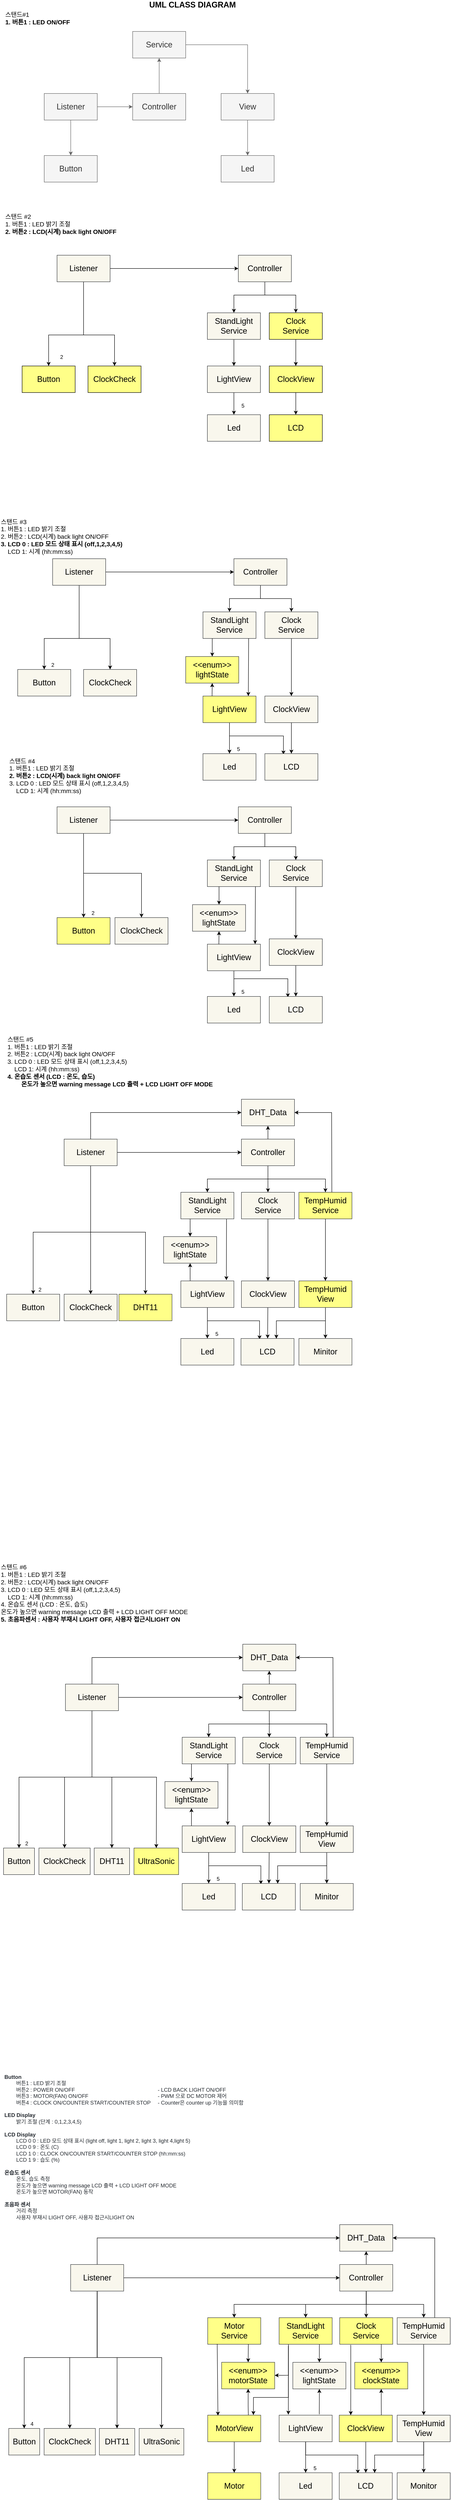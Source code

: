 <mxfile>
    <diagram id="rwZVFnb9-4XuviEcM_qo" name="페이지-1">
        <mxGraphModel dx="1700" dy="1068" grid="1" gridSize="10" guides="1" tooltips="1" connect="1" arrows="1" fold="1" page="1" pageScale="1" pageWidth="827" pageHeight="1169" background="#ffffff" math="0" shadow="0">
            <root>
                <mxCell id="0"/>
                <mxCell id="1" parent="0"/>
                <mxCell id="2" value="Button" style="whiteSpace=wrap;html=1;fontSize=18;strokeColor=#666666;fontColor=#333333;fillColor=#f5f5f5;" parent="1" vertex="1">
                    <mxGeometry x="110" y="360" width="120" height="60" as="geometry"/>
                </mxCell>
                <mxCell id="6" value="" style="edgeStyle=none;html=1;fontSize=18;strokeColor=#666666;fontColor=#000000;fillColor=#f5f5f5;" parent="1" source="4" target="2" edge="1">
                    <mxGeometry relative="1" as="geometry"/>
                </mxCell>
                <mxCell id="8" value="" style="edgeStyle=none;html=1;fontSize=18;strokeColor=#666666;fontColor=#000000;fillColor=#f5f5f5;" parent="1" source="4" target="7" edge="1">
                    <mxGeometry relative="1" as="geometry"/>
                </mxCell>
                <mxCell id="4" value="Listener" style="whiteSpace=wrap;html=1;fontSize=18;strokeColor=#666666;fontColor=#333333;fillColor=#f5f5f5;" parent="1" vertex="1">
                    <mxGeometry x="110" y="220" width="120" height="60" as="geometry"/>
                </mxCell>
                <mxCell id="14" value="" style="edgeStyle=none;html=1;fontSize=18;strokeColor=#666666;fontColor=#000000;fillColor=#f5f5f5;" parent="1" source="7" target="13" edge="1">
                    <mxGeometry relative="1" as="geometry"/>
                </mxCell>
                <mxCell id="7" value="Controller" style="whiteSpace=wrap;html=1;fontSize=18;strokeColor=#666666;fontColor=#333333;fillColor=#f5f5f5;" parent="1" vertex="1">
                    <mxGeometry x="310" y="220" width="120" height="60" as="geometry"/>
                </mxCell>
                <mxCell id="12" value="" style="edgeStyle=none;html=1;fontSize=18;strokeColor=#666666;fontColor=#000000;fillColor=#f5f5f5;" parent="1" source="9" target="11" edge="1">
                    <mxGeometry relative="1" as="geometry"/>
                </mxCell>
                <mxCell id="9" value="View" style="whiteSpace=wrap;html=1;fontSize=18;strokeColor=#666666;fontColor=#333333;fillColor=#f5f5f5;" parent="1" vertex="1">
                    <mxGeometry x="510" y="220" width="120" height="60" as="geometry"/>
                </mxCell>
                <mxCell id="11" value="Led" style="whiteSpace=wrap;html=1;fontSize=18;strokeColor=#666666;fontColor=#333333;fillColor=#f5f5f5;" parent="1" vertex="1">
                    <mxGeometry x="510" y="360" width="120" height="60" as="geometry"/>
                </mxCell>
                <mxCell id="15" style="edgeStyle=orthogonalEdgeStyle;html=1;exitX=1;exitY=0.5;exitDx=0;exitDy=0;entryX=0.5;entryY=0;entryDx=0;entryDy=0;fontSize=18;rounded=0;strokeColor=#666666;fontColor=#000000;fillColor=#f5f5f5;" parent="1" source="13" target="9" edge="1">
                    <mxGeometry relative="1" as="geometry"/>
                </mxCell>
                <mxCell id="13" value="Service" style="whiteSpace=wrap;html=1;fontSize=18;strokeColor=#666666;fontColor=#333333;fillColor=#f5f5f5;" parent="1" vertex="1">
                    <mxGeometry x="310" y="80" width="120" height="60" as="geometry"/>
                </mxCell>
                <mxCell id="16" value="Button" style="whiteSpace=wrap;html=1;fontSize=18;fillColor=#ffff88;strokeColor=#000000;fontColor=#000000;" parent="1" vertex="1">
                    <mxGeometry x="60" y="835" width="120" height="60" as="geometry"/>
                </mxCell>
                <mxCell id="17" value="" style="edgeStyle=none;html=1;fontSize=18;entryX=0.5;entryY=0;entryDx=0;entryDy=0;rounded=0;fontColor=#000000;strokeColor=#000000;" parent="1" source="19" edge="1">
                    <mxGeometry relative="1" as="geometry">
                        <Array as="points">
                            <mxPoint x="199" y="765"/>
                            <mxPoint x="120" y="765"/>
                        </Array>
                        <mxPoint x="120" y="835" as="targetPoint"/>
                    </mxGeometry>
                </mxCell>
                <mxCell id="18" value="" style="edgeStyle=none;html=1;fontSize=18;strokeColor=#000000;" parent="1" source="19" target="21" edge="1">
                    <mxGeometry relative="1" as="geometry"/>
                </mxCell>
                <mxCell id="38" style="edgeStyle=none;rounded=0;html=1;entryX=0.5;entryY=0;entryDx=0;entryDy=0;exitX=0.5;exitY=1;exitDx=0;exitDy=0;fontColor=#000000;strokeColor=#000000;" parent="1" source="19" target="37" edge="1">
                    <mxGeometry relative="1" as="geometry">
                        <Array as="points">
                            <mxPoint x="199" y="765"/>
                            <mxPoint x="269" y="765"/>
                        </Array>
                    </mxGeometry>
                </mxCell>
                <mxCell id="19" value="Listener" style="whiteSpace=wrap;html=1;fontSize=18;strokeColor=#36393d;fillColor=#f9f7ed;fontColor=#000000;" parent="1" vertex="1">
                    <mxGeometry x="139" y="585" width="120" height="60" as="geometry"/>
                </mxCell>
                <mxCell id="33" style="edgeStyle=none;html=1;entryX=0.5;entryY=0;entryDx=0;entryDy=0;rounded=0;strokeColor=#000000;" parent="1" source="21" target="26" edge="1">
                    <mxGeometry relative="1" as="geometry">
                        <Array as="points">
                            <mxPoint x="609" y="675"/>
                            <mxPoint x="539" y="675"/>
                        </Array>
                    </mxGeometry>
                </mxCell>
                <mxCell id="34" style="edgeStyle=none;rounded=0;html=1;entryX=0.5;entryY=0;entryDx=0;entryDy=0;strokeColor=#000000;" parent="1" source="21" target="27" edge="1">
                    <mxGeometry relative="1" as="geometry">
                        <Array as="points">
                            <mxPoint x="609" y="675"/>
                            <mxPoint x="679" y="675"/>
                        </Array>
                    </mxGeometry>
                </mxCell>
                <mxCell id="21" value="Controller" style="whiteSpace=wrap;html=1;fontSize=18;strokeColor=#36393d;fillColor=#f9f7ed;fontColor=#000000;" parent="1" vertex="1">
                    <mxGeometry x="549" y="585" width="120" height="60" as="geometry"/>
                </mxCell>
                <mxCell id="22" value="" style="edgeStyle=none;html=1;fontSize=18;strokeColor=#000000;" parent="1" source="23" target="24" edge="1">
                    <mxGeometry relative="1" as="geometry"/>
                </mxCell>
                <mxCell id="23" value="LightView" style="whiteSpace=wrap;html=1;fontSize=18;strokeColor=#36393d;fillColor=#f9f7ed;fontColor=#000000;" parent="1" vertex="1">
                    <mxGeometry x="479" y="835" width="120" height="60" as="geometry"/>
                </mxCell>
                <mxCell id="24" value="Led" style="whiteSpace=wrap;html=1;fontSize=18;strokeColor=#36393d;fillColor=#f9f7ed;fontColor=#000000;" parent="1" vertex="1">
                    <mxGeometry x="479" y="945" width="120" height="60" as="geometry"/>
                </mxCell>
                <mxCell id="31" value="" style="edgeStyle=none;html=1;strokeColor=#000000;" parent="1" source="26" target="23" edge="1">
                    <mxGeometry relative="1" as="geometry"/>
                </mxCell>
                <mxCell id="26" value="StandLight&lt;br&gt;Service" style="whiteSpace=wrap;html=1;fontSize=18;strokeColor=#36393d;fillColor=#f9f7ed;fontColor=#000000;" parent="1" vertex="1">
                    <mxGeometry x="479" y="715" width="120" height="60" as="geometry"/>
                </mxCell>
                <mxCell id="32" value="" style="edgeStyle=none;html=1;strokeColor=#000000;" parent="1" source="27" target="28" edge="1">
                    <mxGeometry relative="1" as="geometry"/>
                </mxCell>
                <mxCell id="27" value="Clock&lt;br&gt;Service" style="whiteSpace=wrap;html=1;fontSize=18;fillColor=#ffff88;strokeColor=#000000;fontColor=#000000;" parent="1" vertex="1">
                    <mxGeometry x="619" y="715" width="120" height="60" as="geometry"/>
                </mxCell>
                <mxCell id="30" value="" style="edgeStyle=none;html=1;strokeColor=#000000;" parent="1" source="28" target="29" edge="1">
                    <mxGeometry relative="1" as="geometry"/>
                </mxCell>
                <mxCell id="28" value="ClockView" style="whiteSpace=wrap;html=1;fontSize=18;fillColor=#ffff88;strokeColor=#000000;fontColor=#000000;" parent="1" vertex="1">
                    <mxGeometry x="619" y="835" width="120" height="60" as="geometry"/>
                </mxCell>
                <mxCell id="29" value="LCD" style="whiteSpace=wrap;html=1;fontSize=18;fillColor=#ffff88;strokeColor=#000000;fontColor=#000000;" parent="1" vertex="1">
                    <mxGeometry x="619" y="945" width="120" height="60" as="geometry"/>
                </mxCell>
                <mxCell id="35" value="5" style="text;html=1;resizable=0;autosize=1;align=center;verticalAlign=middle;points=[];fillColor=none;rounded=0;fontColor=#000000;" parent="1" vertex="1">
                    <mxGeometry x="549" y="915" width="20" height="20" as="geometry"/>
                </mxCell>
                <mxCell id="36" value="2" style="text;html=1;resizable=0;autosize=1;align=center;verticalAlign=middle;points=[];fillColor=none;rounded=0;fontColor=#000000;" parent="1" vertex="1">
                    <mxGeometry x="139" y="805" width="20" height="20" as="geometry"/>
                </mxCell>
                <mxCell id="37" value="ClockCheck" style="whiteSpace=wrap;html=1;fontSize=18;fillColor=#ffff88;strokeColor=#000000;fontColor=#000000;" parent="1" vertex="1">
                    <mxGeometry x="209" y="835" width="120" height="60" as="geometry"/>
                </mxCell>
                <mxCell id="39" value="&lt;font style=&quot;font-size: 14px&quot;&gt;스탠드 #2&lt;br&gt;1. 버튼1 : LED 밝기 조절&lt;br&gt;&lt;b&gt;2. 버튼2 : LCD(시계) back light ON/OFF&lt;/b&gt;&lt;/font&gt;" style="text;html=1;resizable=0;autosize=1;align=left;verticalAlign=middle;points=[];fillColor=none;strokeColor=none;rounded=0;fontColor=#000000;" parent="1" vertex="1">
                    <mxGeometry x="20" y="490" width="270" height="50" as="geometry"/>
                </mxCell>
                <mxCell id="40" value="&lt;font style=&quot;font-size: 14px&quot;&gt;스탠드#1&lt;br&gt;&lt;b&gt;1. 버튼1 : LED ON/OFF&lt;/b&gt;&lt;/font&gt;" style="text;html=1;resizable=0;autosize=1;align=left;verticalAlign=middle;points=[];fillColor=none;rounded=0;fontColor=#000000;" parent="1" vertex="1">
                    <mxGeometry x="20" y="30" width="160" height="40" as="geometry"/>
                </mxCell>
                <mxCell id="41" value="Button" style="whiteSpace=wrap;html=1;fontSize=18;fillColor=#f9f7ed;strokeColor=#36393d;fontColor=#000000;" parent="1" vertex="1">
                    <mxGeometry x="50" y="1520" width="120" height="60" as="geometry"/>
                </mxCell>
                <mxCell id="42" value="" style="edgeStyle=none;html=1;fontSize=18;entryX=0.5;entryY=0;entryDx=0;entryDy=0;rounded=0;fontColor=#000000;strokeColor=#000000;" parent="1" source="45" target="41" edge="1">
                    <mxGeometry relative="1" as="geometry">
                        <Array as="points">
                            <mxPoint x="189" y="1450"/>
                            <mxPoint x="110" y="1450"/>
                        </Array>
                    </mxGeometry>
                </mxCell>
                <mxCell id="43" value="" style="edgeStyle=none;html=1;fontSize=18;strokeColor=#000000;" parent="1" source="45" target="48" edge="1">
                    <mxGeometry relative="1" as="geometry"/>
                </mxCell>
                <mxCell id="44" style="edgeStyle=none;rounded=0;html=1;entryX=0.5;entryY=0;entryDx=0;entryDy=0;exitX=0.5;exitY=1;exitDx=0;exitDy=0;fontColor=#000000;strokeColor=#000000;" parent="1" source="45" target="61" edge="1">
                    <mxGeometry relative="1" as="geometry">
                        <Array as="points">
                            <mxPoint x="189" y="1450"/>
                            <mxPoint x="259" y="1450"/>
                        </Array>
                    </mxGeometry>
                </mxCell>
                <mxCell id="45" value="Listener" style="whiteSpace=wrap;html=1;fontSize=18;strokeColor=#36393d;fillColor=#f9f7ed;fontColor=#000000;" parent="1" vertex="1">
                    <mxGeometry x="129" y="1270" width="120" height="60" as="geometry"/>
                </mxCell>
                <mxCell id="46" style="edgeStyle=none;html=1;entryX=0.5;entryY=0;entryDx=0;entryDy=0;rounded=0;strokeColor=#000000;" parent="1" source="48" target="53" edge="1">
                    <mxGeometry relative="1" as="geometry">
                        <Array as="points">
                            <mxPoint x="599" y="1360"/>
                            <mxPoint x="529" y="1360"/>
                        </Array>
                    </mxGeometry>
                </mxCell>
                <mxCell id="47" style="edgeStyle=none;rounded=0;html=1;entryX=0.5;entryY=0;entryDx=0;entryDy=0;strokeColor=#000000;" parent="1" source="48" target="55" edge="1">
                    <mxGeometry relative="1" as="geometry">
                        <Array as="points">
                            <mxPoint x="599" y="1360"/>
                            <mxPoint x="669" y="1360"/>
                        </Array>
                    </mxGeometry>
                </mxCell>
                <mxCell id="48" value="Controller" style="whiteSpace=wrap;html=1;fontSize=18;strokeColor=#36393d;fillColor=#f9f7ed;fontColor=#000000;" parent="1" vertex="1">
                    <mxGeometry x="539" y="1270" width="120" height="60" as="geometry"/>
                </mxCell>
                <mxCell id="49" value="" style="edgeStyle=none;html=1;fontSize=18;strokeColor=#000000;" parent="1" source="50" target="51" edge="1">
                    <mxGeometry relative="1" as="geometry"/>
                </mxCell>
                <mxCell id="62" style="edgeStyle=none;html=1;exitX=0.5;exitY=1;exitDx=0;exitDy=0;strokeColor=#000000;entryX=0.35;entryY=0.033;entryDx=0;entryDy=0;entryPerimeter=0;rounded=0;" parent="1" source="50" target="58" edge="1">
                    <mxGeometry relative="1" as="geometry">
                        <mxPoint x="650" y="1770" as="targetPoint"/>
                        <Array as="points">
                            <mxPoint x="529" y="1670"/>
                            <mxPoint x="651" y="1670"/>
                        </Array>
                    </mxGeometry>
                </mxCell>
                <mxCell id="50" value="LightView" style="whiteSpace=wrap;html=1;fontSize=18;strokeColor=#36393d;fillColor=#ffff88;fontColor=#000000;" parent="1" vertex="1">
                    <mxGeometry x="469" y="1580" width="120" height="60" as="geometry"/>
                </mxCell>
                <mxCell id="51" value="Led" style="whiteSpace=wrap;html=1;fontSize=18;strokeColor=#36393d;fillColor=#f9f7ed;fontColor=#000000;" parent="1" vertex="1">
                    <mxGeometry x="469" y="1710" width="120" height="60" as="geometry"/>
                </mxCell>
                <mxCell id="53" value="StandLight&lt;br&gt;Service" style="whiteSpace=wrap;html=1;fontSize=18;strokeColor=#36393d;fillColor=#f9f7ed;fontColor=#000000;" parent="1" vertex="1">
                    <mxGeometry x="469" y="1390" width="120" height="60" as="geometry"/>
                </mxCell>
                <mxCell id="54" value="" style="edgeStyle=none;html=1;strokeColor=#000000;entryX=0.5;entryY=0;entryDx=0;entryDy=0;" parent="1" source="55" target="57" edge="1">
                    <mxGeometry relative="1" as="geometry">
                        <mxPoint x="669" y="1590" as="targetPoint"/>
                    </mxGeometry>
                </mxCell>
                <mxCell id="55" value="Clock&lt;br&gt;Service" style="whiteSpace=wrap;html=1;fontSize=18;fillColor=#f9f7ed;strokeColor=#36393d;fontColor=#000000;" parent="1" vertex="1">
                    <mxGeometry x="609" y="1390" width="120" height="60" as="geometry"/>
                </mxCell>
                <mxCell id="56" value="" style="edgeStyle=none;html=1;strokeColor=#000000;" parent="1" source="57" target="58" edge="1">
                    <mxGeometry relative="1" as="geometry"/>
                </mxCell>
                <mxCell id="57" value="ClockView" style="whiteSpace=wrap;html=1;fontSize=18;fillColor=#f9f7ed;strokeColor=#36393d;fontColor=#000000;" parent="1" vertex="1">
                    <mxGeometry x="609" y="1580" width="120" height="60" as="geometry"/>
                </mxCell>
                <mxCell id="58" value="LCD" style="whiteSpace=wrap;html=1;fontSize=18;fillColor=#f9f7ed;strokeColor=#36393d;fontColor=#000000;" parent="1" vertex="1">
                    <mxGeometry x="609" y="1710" width="120" height="60" as="geometry"/>
                </mxCell>
                <mxCell id="59" value="5" style="text;html=1;resizable=0;autosize=1;align=center;verticalAlign=middle;points=[];fillColor=none;rounded=0;fontColor=#000000;" parent="1" vertex="1">
                    <mxGeometry x="539" y="1690" width="20" height="20" as="geometry"/>
                </mxCell>
                <mxCell id="60" value="2" style="text;html=1;resizable=0;autosize=1;align=center;verticalAlign=middle;points=[];fillColor=none;rounded=0;fontColor=#000000;" parent="1" vertex="1">
                    <mxGeometry x="119" y="1500" width="20" height="20" as="geometry"/>
                </mxCell>
                <mxCell id="61" value="ClockCheck" style="whiteSpace=wrap;html=1;fontSize=18;fillColor=#f9f7ed;strokeColor=#36393d;fontColor=#000000;" parent="1" vertex="1">
                    <mxGeometry x="199" y="1520" width="120" height="60" as="geometry"/>
                </mxCell>
                <mxCell id="63" value="&lt;font&gt;&lt;font style=&quot;font-size: 14px&quot;&gt;스탠드 #3&lt;br&gt;1. 버튼1 : LED 밝기 조절&lt;br&gt;2. 버튼2 : LCD(시계) back light ON/OFF&lt;br&gt;&lt;b&gt;3. LCD 0 : LED 모드 상태 표시 (off,1,2,3,4,5)&lt;/b&gt;&lt;br&gt;&amp;nbsp; &amp;nbsp; LCD 1: 시계 (hh:mm:ss)&lt;/font&gt;&lt;br&gt;&lt;/font&gt;" style="text;html=1;resizable=0;autosize=1;align=left;verticalAlign=middle;points=[];fillColor=none;strokeColor=none;rounded=0;fontColor=#000000;" parent="1" vertex="1">
                    <mxGeometry x="10" y="1180" width="300" height="80" as="geometry"/>
                </mxCell>
                <mxCell id="86" value="Button" style="whiteSpace=wrap;html=1;fontSize=18;fillColor=#ffff88;strokeColor=#36393d;fontColor=#000000;" parent="1" vertex="1">
                    <mxGeometry x="139" y="2080" width="120" height="60" as="geometry"/>
                </mxCell>
                <mxCell id="87" value="" style="edgeStyle=none;html=1;fontSize=18;entryX=0.5;entryY=0;entryDx=0;entryDy=0;rounded=0;fontColor=#000000;strokeColor=#000000;" parent="1" source="90" target="86" edge="1">
                    <mxGeometry relative="1" as="geometry">
                        <Array as="points">
                            <mxPoint x="199" y="2010"/>
                        </Array>
                    </mxGeometry>
                </mxCell>
                <mxCell id="88" value="" style="edgeStyle=none;html=1;fontSize=18;strokeColor=#000000;" parent="1" source="90" target="93" edge="1">
                    <mxGeometry relative="1" as="geometry"/>
                </mxCell>
                <mxCell id="89" style="edgeStyle=none;rounded=0;html=1;entryX=0.5;entryY=0;entryDx=0;entryDy=0;exitX=0.5;exitY=1;exitDx=0;exitDy=0;fontColor=#000000;strokeColor=#000000;" parent="1" source="90" target="107" edge="1">
                    <mxGeometry relative="1" as="geometry">
                        <Array as="points">
                            <mxPoint x="199" y="1980"/>
                            <mxPoint x="269" y="1980"/>
                            <mxPoint x="330" y="1980"/>
                        </Array>
                    </mxGeometry>
                </mxCell>
                <mxCell id="90" value="Listener" style="whiteSpace=wrap;html=1;fontSize=18;strokeColor=#36393d;fillColor=#f9f7ed;fontColor=#000000;" parent="1" vertex="1">
                    <mxGeometry x="139" y="1830" width="120" height="60" as="geometry"/>
                </mxCell>
                <mxCell id="91" style="edgeStyle=none;html=1;entryX=0.5;entryY=0;entryDx=0;entryDy=0;rounded=0;strokeColor=#000000;" parent="1" source="93" target="99" edge="1">
                    <mxGeometry relative="1" as="geometry">
                        <Array as="points">
                            <mxPoint x="609" y="1920"/>
                            <mxPoint x="539" y="1920"/>
                        </Array>
                    </mxGeometry>
                </mxCell>
                <mxCell id="92" style="edgeStyle=none;rounded=0;html=1;entryX=0.5;entryY=0;entryDx=0;entryDy=0;strokeColor=#000000;" parent="1" source="93" target="101" edge="1">
                    <mxGeometry relative="1" as="geometry">
                        <Array as="points">
                            <mxPoint x="609" y="1920"/>
                            <mxPoint x="679" y="1920"/>
                        </Array>
                    </mxGeometry>
                </mxCell>
                <mxCell id="93" value="Controller" style="whiteSpace=wrap;html=1;fontSize=18;strokeColor=#36393d;fillColor=#f9f7ed;fontColor=#000000;" parent="1" vertex="1">
                    <mxGeometry x="549" y="1830" width="120" height="60" as="geometry"/>
                </mxCell>
                <mxCell id="94" value="" style="edgeStyle=none;html=1;fontSize=18;strokeColor=#000000;" parent="1" source="96" target="97" edge="1">
                    <mxGeometry relative="1" as="geometry"/>
                </mxCell>
                <mxCell id="95" style="edgeStyle=none;html=1;exitX=0.5;exitY=1;exitDx=0;exitDy=0;strokeColor=#000000;entryX=0.35;entryY=0.033;entryDx=0;entryDy=0;entryPerimeter=0;rounded=0;" parent="1" source="96" target="104" edge="1">
                    <mxGeometry relative="1" as="geometry">
                        <mxPoint x="660" y="2318" as="targetPoint"/>
                        <Array as="points">
                            <mxPoint x="539" y="2218"/>
                            <mxPoint x="661" y="2218"/>
                        </Array>
                    </mxGeometry>
                </mxCell>
                <mxCell id="96" value="LightView" style="whiteSpace=wrap;html=1;fontSize=18;strokeColor=#36393d;fillColor=#f9f7ed;fontColor=#000000;" parent="1" vertex="1">
                    <mxGeometry x="479" y="2140" width="120" height="60" as="geometry"/>
                </mxCell>
                <mxCell id="97" value="Led" style="whiteSpace=wrap;html=1;fontSize=18;strokeColor=#36393d;fillColor=#f9f7ed;fontColor=#000000;" parent="1" vertex="1">
                    <mxGeometry x="479" y="2258" width="120" height="60" as="geometry"/>
                </mxCell>
                <mxCell id="99" value="StandLight&lt;br&gt;Service" style="whiteSpace=wrap;html=1;fontSize=18;strokeColor=#36393d;fillColor=#f9f7ed;fontColor=#000000;" parent="1" vertex="1">
                    <mxGeometry x="479" y="1950" width="120" height="60" as="geometry"/>
                </mxCell>
                <mxCell id="100" value="" style="edgeStyle=none;html=1;strokeColor=#000000;" parent="1" source="101" target="103" edge="1">
                    <mxGeometry relative="1" as="geometry"/>
                </mxCell>
                <mxCell id="101" value="Clock&lt;br&gt;Service" style="whiteSpace=wrap;html=1;fontSize=18;fillColor=#f9f7ed;strokeColor=#36393d;fontColor=#000000;" parent="1" vertex="1">
                    <mxGeometry x="619" y="1950" width="120" height="60" as="geometry"/>
                </mxCell>
                <mxCell id="102" value="" style="edgeStyle=none;html=1;strokeColor=#000000;" parent="1" source="103" target="104" edge="1">
                    <mxGeometry relative="1" as="geometry"/>
                </mxCell>
                <mxCell id="103" value="ClockView" style="whiteSpace=wrap;html=1;fontSize=18;fillColor=#f9f7ed;strokeColor=#36393d;fontColor=#000000;" parent="1" vertex="1">
                    <mxGeometry x="619" y="2128" width="120" height="60" as="geometry"/>
                </mxCell>
                <mxCell id="104" value="LCD" style="whiteSpace=wrap;html=1;fontSize=18;fillColor=#f9f7ed;strokeColor=#36393d;fontColor=#000000;" parent="1" vertex="1">
                    <mxGeometry x="619" y="2258" width="120" height="60" as="geometry"/>
                </mxCell>
                <mxCell id="105" value="5" style="text;html=1;resizable=0;autosize=1;align=center;verticalAlign=middle;points=[];fillColor=none;rounded=0;fontColor=#000000;" parent="1" vertex="1">
                    <mxGeometry x="549" y="2238" width="20" height="20" as="geometry"/>
                </mxCell>
                <mxCell id="106" value="2" style="text;html=1;resizable=0;autosize=1;align=center;verticalAlign=middle;points=[];fillColor=none;rounded=0;fontColor=#000000;" parent="1" vertex="1">
                    <mxGeometry x="210" y="2060" width="20" height="20" as="geometry"/>
                </mxCell>
                <mxCell id="107" value="ClockCheck" style="whiteSpace=wrap;html=1;fontSize=18;fillColor=#f9f7ed;strokeColor=#36393d;fontColor=#000000;" parent="1" vertex="1">
                    <mxGeometry x="270" y="2080" width="120" height="60" as="geometry"/>
                </mxCell>
                <mxCell id="108" value="&lt;font&gt;&lt;font style=&quot;font-size: 14px&quot;&gt;스탠드 #4&lt;br&gt;1. 버튼1 : LED 밝기 조절&lt;br&gt;&lt;b&gt;2. 버튼2 :&lt;/b&gt; &lt;b&gt;LCD(시계) back light ON/OFF&lt;/b&gt;&lt;br&gt;3. LCD 0 : LED 모드 상태 표시 (off,1,2,3,4,5)&lt;br&gt;&amp;nbsp; &amp;nbsp; LCD 1: 시계 (hh:mm:ss)&lt;/font&gt;&lt;br&gt;&lt;/font&gt;" style="text;html=1;resizable=0;autosize=1;align=left;verticalAlign=middle;points=[];fillColor=none;strokeColor=none;rounded=0;fontColor=#000000;" parent="1" vertex="1">
                    <mxGeometry x="29" y="1720" width="290" height="80" as="geometry"/>
                </mxCell>
                <mxCell id="Rb2rSseCKVTXl8TNKAfo-113" value="Button" style="whiteSpace=wrap;html=1;fontSize=18;fillColor=#f9f7ed;strokeColor=#36393d;fontColor=#000000;" parent="1" vertex="1">
                    <mxGeometry x="25" y="2930" width="120" height="60" as="geometry"/>
                </mxCell>
                <mxCell id="Rb2rSseCKVTXl8TNKAfo-114" value="" style="edgeStyle=none;html=1;fontSize=18;entryX=0.5;entryY=0;entryDx=0;entryDy=0;rounded=0;fontColor=#000000;strokeColor=#000000;" parent="1" source="Rb2rSseCKVTXl8TNKAfo-118" target="Rb2rSseCKVTXl8TNKAfo-113" edge="1">
                    <mxGeometry relative="1" as="geometry">
                        <Array as="points">
                            <mxPoint x="215" y="2790"/>
                            <mxPoint x="85" y="2790"/>
                        </Array>
                    </mxGeometry>
                </mxCell>
                <mxCell id="Rb2rSseCKVTXl8TNKAfo-115" value="" style="edgeStyle=none;html=1;fontSize=18;strokeColor=#000000;" parent="1" source="Rb2rSseCKVTXl8TNKAfo-118" target="Rb2rSseCKVTXl8TNKAfo-121" edge="1">
                    <mxGeometry relative="1" as="geometry"/>
                </mxCell>
                <mxCell id="Rb2rSseCKVTXl8TNKAfo-116" style="edgeStyle=none;rounded=0;html=1;entryX=0.5;entryY=0;entryDx=0;entryDy=0;exitX=0.5;exitY=1;exitDx=0;exitDy=0;fontColor=#000000;strokeColor=#000000;" parent="1" source="Rb2rSseCKVTXl8TNKAfo-118" target="Rb2rSseCKVTXl8TNKAfo-135" edge="1">
                    <mxGeometry relative="1" as="geometry">
                        <Array as="points"/>
                    </mxGeometry>
                </mxCell>
                <mxCell id="Rb2rSseCKVTXl8TNKAfo-139" style="edgeStyle=orthogonalEdgeStyle;rounded=0;html=1;exitX=0.5;exitY=1;exitDx=0;exitDy=0;fontSize=14;fontColor=#000000;strokeColor=#000000;" parent="1" source="Rb2rSseCKVTXl8TNKAfo-118" target="Rb2rSseCKVTXl8TNKAfo-138" edge="1">
                    <mxGeometry relative="1" as="geometry">
                        <Array as="points">
                            <mxPoint x="215" y="2790"/>
                            <mxPoint x="339" y="2790"/>
                        </Array>
                    </mxGeometry>
                </mxCell>
                <mxCell id="124" style="edgeStyle=none;html=1;entryX=0;entryY=0.5;entryDx=0;entryDy=0;fontColor=#000000;strokeColor=#000000;exitX=0.5;exitY=0;exitDx=0;exitDy=0;rounded=0;" parent="1" source="Rb2rSseCKVTXl8TNKAfo-118" target="123" edge="1">
                    <mxGeometry relative="1" as="geometry">
                        <Array as="points">
                            <mxPoint x="215" y="2520"/>
                        </Array>
                    </mxGeometry>
                </mxCell>
                <mxCell id="Rb2rSseCKVTXl8TNKAfo-118" value="Listener" style="whiteSpace=wrap;html=1;fontSize=18;strokeColor=#36393d;fillColor=#f9f7ed;fontColor=#000000;" parent="1" vertex="1">
                    <mxGeometry x="155" y="2580" width="120" height="60" as="geometry"/>
                </mxCell>
                <mxCell id="Rb2rSseCKVTXl8TNKAfo-119" style="edgeStyle=none;html=1;entryX=0.5;entryY=0;entryDx=0;entryDy=0;rounded=0;strokeColor=#000000;" parent="1" source="Rb2rSseCKVTXl8TNKAfo-121" target="Rb2rSseCKVTXl8TNKAfo-127" edge="1">
                    <mxGeometry relative="1" as="geometry">
                        <Array as="points">
                            <mxPoint x="616" y="2670"/>
                            <mxPoint x="479" y="2670"/>
                        </Array>
                    </mxGeometry>
                </mxCell>
                <mxCell id="117" style="edgeStyle=orthogonalEdgeStyle;html=1;exitX=0.5;exitY=1;exitDx=0;exitDy=0;entryX=0.5;entryY=0;entryDx=0;entryDy=0;fontColor=#000000;rounded=0;strokeColor=#000000;" parent="1" source="Rb2rSseCKVTXl8TNKAfo-121" target="113" edge="1">
                    <mxGeometry relative="1" as="geometry">
                        <Array as="points">
                            <mxPoint x="616" y="2670"/>
                            <mxPoint x="746" y="2670"/>
                        </Array>
                    </mxGeometry>
                </mxCell>
                <mxCell id="125" style="edgeStyle=none;rounded=0;html=1;entryX=0.5;entryY=1;entryDx=0;entryDy=0;fontColor=#000000;strokeColor=#000000;exitX=0.5;exitY=0;exitDx=0;exitDy=0;" parent="1" source="Rb2rSseCKVTXl8TNKAfo-121" target="123" edge="1">
                    <mxGeometry relative="1" as="geometry">
                        <Array as="points"/>
                    </mxGeometry>
                </mxCell>
                <mxCell id="127" style="edgeStyle=none;rounded=0;html=1;entryX=0.5;entryY=0;entryDx=0;entryDy=0;fontColor=#000000;strokeColor=#000000;" parent="1" source="Rb2rSseCKVTXl8TNKAfo-121" target="Rb2rSseCKVTXl8TNKAfo-129" edge="1">
                    <mxGeometry relative="1" as="geometry"/>
                </mxCell>
                <mxCell id="Rb2rSseCKVTXl8TNKAfo-121" value="Controller" style="whiteSpace=wrap;html=1;fontSize=18;strokeColor=#36393d;fillColor=#f9f7ed;fontColor=#000000;" parent="1" vertex="1">
                    <mxGeometry x="556" y="2580" width="120" height="60" as="geometry"/>
                </mxCell>
                <mxCell id="Rb2rSseCKVTXl8TNKAfo-122" value="" style="edgeStyle=none;html=1;fontSize=18;strokeColor=#000000;" parent="1" source="Rb2rSseCKVTXl8TNKAfo-124" target="Rb2rSseCKVTXl8TNKAfo-125" edge="1">
                    <mxGeometry relative="1" as="geometry"/>
                </mxCell>
                <mxCell id="Rb2rSseCKVTXl8TNKAfo-123" style="edgeStyle=none;html=1;exitX=0.5;exitY=1;exitDx=0;exitDy=0;strokeColor=#000000;entryX=0.35;entryY=0.033;entryDx=0;entryDy=0;entryPerimeter=0;rounded=0;" parent="1" source="Rb2rSseCKVTXl8TNKAfo-124" target="Rb2rSseCKVTXl8TNKAfo-132" edge="1">
                    <mxGeometry relative="1" as="geometry">
                        <mxPoint x="596" y="2990" as="targetPoint"/>
                        <Array as="points">
                            <mxPoint x="479" y="2990"/>
                            <mxPoint x="597" y="2990"/>
                        </Array>
                    </mxGeometry>
                </mxCell>
                <mxCell id="172" style="edgeStyle=none;rounded=0;html=1;entryX=0.5;entryY=1;entryDx=0;entryDy=0;fontSize=14;fontColor=#000000;strokeColor=#000000;exitX=0.175;exitY=-0.008;exitDx=0;exitDy=0;exitPerimeter=0;" parent="1" source="Rb2rSseCKVTXl8TNKAfo-124" target="170" edge="1">
                    <mxGeometry relative="1" as="geometry">
                        <Array as="points">
                            <mxPoint x="440" y="2880"/>
                        </Array>
                    </mxGeometry>
                </mxCell>
                <mxCell id="Rb2rSseCKVTXl8TNKAfo-124" value="LightView" style="whiteSpace=wrap;html=1;fontSize=18;strokeColor=#36393d;fillColor=#f9f7ed;fontColor=#000000;" parent="1" vertex="1">
                    <mxGeometry x="419" y="2900" width="120" height="60" as="geometry"/>
                </mxCell>
                <mxCell id="Rb2rSseCKVTXl8TNKAfo-125" value="Led" style="whiteSpace=wrap;html=1;fontSize=18;strokeColor=#36393d;fillColor=#f9f7ed;fontColor=#000000;" parent="1" vertex="1">
                    <mxGeometry x="419" y="3030" width="120" height="60" as="geometry"/>
                </mxCell>
                <mxCell id="Rb2rSseCKVTXl8TNKAfo-126" value="" style="edgeStyle=none;html=1;strokeColor=#000000;exitX=0.861;exitY=0.987;exitDx=0;exitDy=0;exitPerimeter=0;entryX=0.858;entryY=-0.026;entryDx=0;entryDy=0;entryPerimeter=0;" parent="1" source="Rb2rSseCKVTXl8TNKAfo-127" target="Rb2rSseCKVTXl8TNKAfo-124" edge="1">
                    <mxGeometry relative="1" as="geometry"/>
                </mxCell>
                <mxCell id="171" style="edgeStyle=none;rounded=0;html=1;entryX=0.5;entryY=0;entryDx=0;entryDy=0;fontSize=14;fontColor=#000000;strokeColor=#000000;exitX=0.175;exitY=0.987;exitDx=0;exitDy=0;exitPerimeter=0;" parent="1" source="Rb2rSseCKVTXl8TNKAfo-127" target="170" edge="1">
                    <mxGeometry relative="1" as="geometry">
                        <Array as="points">
                            <mxPoint x="440" y="2780"/>
                        </Array>
                    </mxGeometry>
                </mxCell>
                <mxCell id="Rb2rSseCKVTXl8TNKAfo-127" value="StandLight&lt;br&gt;Service" style="whiteSpace=wrap;html=1;fontSize=18;strokeColor=#36393d;fillColor=#f9f7ed;fontColor=#000000;" parent="1" vertex="1">
                    <mxGeometry x="419" y="2700" width="120" height="60" as="geometry"/>
                </mxCell>
                <mxCell id="Rb2rSseCKVTXl8TNKAfo-128" value="" style="edgeStyle=none;html=1;strokeColor=#000000;" parent="1" source="Rb2rSseCKVTXl8TNKAfo-129" target="Rb2rSseCKVTXl8TNKAfo-131" edge="1">
                    <mxGeometry relative="1" as="geometry"/>
                </mxCell>
                <mxCell id="Rb2rSseCKVTXl8TNKAfo-129" value="Clock&lt;br&gt;Service" style="whiteSpace=wrap;html=1;fontSize=18;fillColor=#f9f7ed;strokeColor=#36393d;fontColor=#000000;" parent="1" vertex="1">
                    <mxGeometry x="556" y="2700" width="120" height="60" as="geometry"/>
                </mxCell>
                <mxCell id="Rb2rSseCKVTXl8TNKAfo-130" value="" style="edgeStyle=none;html=1;strokeColor=#000000;" parent="1" source="Rb2rSseCKVTXl8TNKAfo-131" target="Rb2rSseCKVTXl8TNKAfo-132" edge="1">
                    <mxGeometry relative="1" as="geometry"/>
                </mxCell>
                <mxCell id="Rb2rSseCKVTXl8TNKAfo-131" value="ClockView" style="whiteSpace=wrap;html=1;fontSize=18;fillColor=#f9f7ed;strokeColor=#36393d;fontColor=#000000;" parent="1" vertex="1">
                    <mxGeometry x="556" y="2900" width="120" height="60" as="geometry"/>
                </mxCell>
                <mxCell id="Rb2rSseCKVTXl8TNKAfo-132" value="LCD" style="whiteSpace=wrap;html=1;fontSize=18;fillColor=#f9f7ed;strokeColor=#36393d;fontColor=#000000;" parent="1" vertex="1">
                    <mxGeometry x="555" y="3030" width="120" height="60" as="geometry"/>
                </mxCell>
                <mxCell id="Rb2rSseCKVTXl8TNKAfo-133" value="5" style="text;html=1;resizable=0;autosize=1;align=center;verticalAlign=middle;points=[];fillColor=none;rounded=0;fontColor=#000000;" parent="1" vertex="1">
                    <mxGeometry x="490" y="3010" width="20" height="20" as="geometry"/>
                </mxCell>
                <mxCell id="Rb2rSseCKVTXl8TNKAfo-134" value="2" style="text;html=1;resizable=0;autosize=1;align=center;verticalAlign=middle;points=[];fillColor=none;rounded=0;fontColor=#000000;" parent="1" vertex="1">
                    <mxGeometry x="90" y="2910" width="20" height="20" as="geometry"/>
                </mxCell>
                <mxCell id="Rb2rSseCKVTXl8TNKAfo-135" value="ClockCheck" style="whiteSpace=wrap;html=1;fontSize=18;fillColor=#f9f7ed;strokeColor=#36393d;fontColor=#000000;" parent="1" vertex="1">
                    <mxGeometry x="155" y="2930" width="120" height="60" as="geometry"/>
                </mxCell>
                <mxCell id="Rb2rSseCKVTXl8TNKAfo-136" value="&lt;font&gt;&lt;font style=&quot;font-size: 14px&quot;&gt;&lt;font&gt;&lt;font&gt;스탠드 #5&lt;br&gt;1. 버튼1 : LED 밝기 조절&lt;br&gt;2. 버튼2 : LCD(시계) back light ON/OFF&lt;br&gt;3. LCD 0 : LED 모드 상태 표시 (off,1,2,3,4,5)&lt;br&gt;&amp;nbsp; &amp;nbsp; LCD 1: 시계 (hh:mm:ss)&lt;br&gt;&lt;/font&gt;&lt;b&gt;4. 온습도 센서 (LCD : 온도, 습도)&lt;br&gt;&lt;/b&gt;&lt;/font&gt;&lt;b&gt;&lt;span style=&quot;white-space: pre&quot;&gt;&#9;&lt;/span&gt;온도가 높으면 warning message LCD 출력 + LCD LIGHT OFF MODE&lt;/b&gt;&lt;/font&gt;&lt;br&gt;&lt;/font&gt;" style="text;html=1;resizable=0;autosize=1;align=left;verticalAlign=middle;points=[];fillColor=none;strokeColor=none;rounded=0;fontColor=#000000;" parent="1" vertex="1">
                    <mxGeometry x="25" y="2355" width="490" height="100" as="geometry"/>
                </mxCell>
                <mxCell id="Rb2rSseCKVTXl8TNKAfo-138" value="DHT11" style="whiteSpace=wrap;html=1;fontSize=18;fillColor=#ffff88;strokeColor=#36393d;fontColor=#000000;" parent="1" vertex="1">
                    <mxGeometry x="279" y="2930" width="120" height="60" as="geometry"/>
                </mxCell>
                <mxCell id="120" value="" style="edgeStyle=orthogonalEdgeStyle;rounded=0;html=1;fontColor=#000000;strokeColor=#000000;" parent="1" source="113" target="114" edge="1">
                    <mxGeometry relative="1" as="geometry"/>
                </mxCell>
                <mxCell id="126" style="edgeStyle=none;rounded=0;html=1;entryX=1;entryY=0.5;entryDx=0;entryDy=0;fontColor=#000000;strokeColor=#000000;exitX=0.621;exitY=0.003;exitDx=0;exitDy=0;exitPerimeter=0;" parent="1" source="113" target="123" edge="1">
                    <mxGeometry relative="1" as="geometry">
                        <mxPoint x="760" y="2690" as="sourcePoint"/>
                        <Array as="points">
                            <mxPoint x="760" y="2520"/>
                        </Array>
                    </mxGeometry>
                </mxCell>
                <mxCell id="113" value="TempHumid&lt;br&gt;Service" style="whiteSpace=wrap;html=1;fontSize=18;fillColor=#ffff88;strokeColor=#36393d;fontColor=#000000;" parent="1" vertex="1">
                    <mxGeometry x="686" y="2700" width="120" height="60" as="geometry"/>
                </mxCell>
                <mxCell id="122" style="edgeStyle=orthogonalEdgeStyle;rounded=0;html=1;entryX=0.667;entryY=0.006;entryDx=0;entryDy=0;entryPerimeter=0;fontColor=#000000;strokeColor=#000000;" parent="1" source="114" target="Rb2rSseCKVTXl8TNKAfo-132" edge="1">
                    <mxGeometry relative="1" as="geometry">
                        <Array as="points">
                            <mxPoint x="746" y="2990"/>
                            <mxPoint x="635" y="2990"/>
                        </Array>
                    </mxGeometry>
                </mxCell>
                <mxCell id="129" style="edgeStyle=none;rounded=0;html=1;entryX=0.5;entryY=0;entryDx=0;entryDy=0;fontColor=#000000;strokeColor=#000000;" parent="1" source="114" target="128" edge="1">
                    <mxGeometry relative="1" as="geometry"/>
                </mxCell>
                <mxCell id="114" value="TempHumid&lt;br&gt;View" style="whiteSpace=wrap;html=1;fontSize=18;fillColor=#ffff88;strokeColor=#36393d;fontColor=#000000;" parent="1" vertex="1">
                    <mxGeometry x="686" y="2900" width="120" height="60" as="geometry"/>
                </mxCell>
                <mxCell id="123" value="DHT_Data" style="whiteSpace=wrap;html=1;fontSize=18;strokeColor=#36393d;fillColor=#f9f7ed;fontColor=#000000;" parent="1" vertex="1">
                    <mxGeometry x="556" y="2490" width="120" height="60" as="geometry"/>
                </mxCell>
                <mxCell id="128" value="Minitor" style="whiteSpace=wrap;html=1;fontSize=18;fillColor=#f9f7ed;strokeColor=#36393d;fontColor=#000000;" parent="1" vertex="1">
                    <mxGeometry x="686" y="3030" width="120" height="60" as="geometry"/>
                </mxCell>
                <mxCell id="130" value="&lt;font&gt;&lt;font style=&quot;font-size: 14px&quot;&gt;&lt;font&gt;&lt;font&gt;&lt;font&gt;스탠드 #6&lt;br&gt;1. 버튼1 : LED 밝기 조절&lt;br&gt;2. 버튼2 : LCD(시계) back light ON/OFF&lt;br&gt;3. LCD 0 : LED 모드 상태 표시 (off,1,2,3,4,5)&lt;br&gt;&amp;nbsp; &amp;nbsp; LCD 1: 시계 (hh:mm:ss)&lt;br&gt;&lt;/font&gt;4. 온습도 센서 (LCD : 온도, 습도)&lt;br&gt;&lt;/font&gt;&lt;span&gt;&#9;&lt;/span&gt;온도가 높으면 warning message LCD 출력 + LCD LIGHT OFF MODE&lt;br&gt;&lt;/font&gt;&lt;b&gt;5. 초음파센서 : 사용자 부재시 LIGHT OFF, 사용자 접근시&lt;/b&gt;&lt;b&gt;LIGHT&amp;nbsp;&lt;/b&gt;&lt;b&gt;ON&lt;/b&gt;&lt;/font&gt;&lt;br&gt;&lt;/font&gt;" style="text;html=1;resizable=0;autosize=1;align=left;verticalAlign=middle;points=[];fillColor=none;strokeColor=none;rounded=0;fontColor=#000000;" parent="1" vertex="1">
                    <mxGeometry x="10" y="3545" width="450" height="120" as="geometry"/>
                </mxCell>
                <mxCell id="170" value="&amp;lt;&amp;lt;enum&amp;gt;&amp;gt;&lt;br&gt;lightState" style="whiteSpace=wrap;html=1;fontSize=18;strokeColor=#36393d;fillColor=#f9f7ed;fontColor=#000000;" parent="1" vertex="1">
                    <mxGeometry x="380" y="2800" width="120" height="60" as="geometry"/>
                </mxCell>
                <mxCell id="174" value="" style="edgeStyle=none;html=1;fontSize=18;entryX=0.5;entryY=0;entryDx=0;entryDy=0;rounded=0;fontColor=#000000;strokeColor=#000000;" parent="1" source="179" target="213" edge="1">
                    <mxGeometry relative="1" as="geometry">
                        <Array as="points">
                            <mxPoint x="218" y="4020"/>
                            <mxPoint x="53" y="4020"/>
                        </Array>
                        <mxPoint x="88" y="4160" as="targetPoint"/>
                    </mxGeometry>
                </mxCell>
                <mxCell id="175" value="" style="edgeStyle=none;html=1;fontSize=18;strokeColor=#000000;" parent="1" source="179" target="184" edge="1">
                    <mxGeometry relative="1" as="geometry"/>
                </mxCell>
                <mxCell id="176" style="edgeStyle=none;rounded=0;html=1;entryX=0.5;entryY=0;entryDx=0;entryDy=0;exitX=0.5;exitY=1;exitDx=0;exitDy=0;fontColor=#000000;strokeColor=#000000;" parent="1" source="179" target="214" edge="1">
                    <mxGeometry relative="1" as="geometry">
                        <Array as="points">
                            <mxPoint x="218" y="4020"/>
                            <mxPoint x="156" y="4020"/>
                        </Array>
                        <mxPoint x="218" y="4160" as="targetPoint"/>
                    </mxGeometry>
                </mxCell>
                <mxCell id="177" style="edgeStyle=orthogonalEdgeStyle;rounded=0;html=1;exitX=0.5;exitY=1;exitDx=0;exitDy=0;fontSize=14;fontColor=#000000;strokeColor=#000000;entryX=0.5;entryY=0;entryDx=0;entryDy=0;" parent="1" source="179" target="215" edge="1">
                    <mxGeometry relative="1" as="geometry">
                        <Array as="points">
                            <mxPoint x="218" y="4020"/>
                            <mxPoint x="263" y="4020"/>
                        </Array>
                        <mxPoint x="342.091" y="4160" as="targetPoint"/>
                    </mxGeometry>
                </mxCell>
                <mxCell id="178" style="edgeStyle=none;html=1;entryX=0;entryY=0.5;entryDx=0;entryDy=0;fontColor=#000000;strokeColor=#000000;exitX=0.5;exitY=0;exitDx=0;exitDy=0;rounded=0;" parent="1" source="179" target="208" edge="1">
                    <mxGeometry relative="1" as="geometry">
                        <Array as="points">
                            <mxPoint x="218" y="3750"/>
                        </Array>
                    </mxGeometry>
                </mxCell>
                <mxCell id="217" style="edgeStyle=none;html=1;entryX=0.5;entryY=0;entryDx=0;entryDy=0;strokeColor=#000000;rounded=0;" parent="1" source="179" target="216" edge="1">
                    <mxGeometry relative="1" as="geometry">
                        <Array as="points">
                            <mxPoint x="218" y="4020"/>
                            <mxPoint x="364" y="4020"/>
                        </Array>
                    </mxGeometry>
                </mxCell>
                <mxCell id="179" value="Listener" style="whiteSpace=wrap;html=1;fontSize=18;strokeColor=#36393d;fillColor=#f9f7ed;fontColor=#000000;" parent="1" vertex="1">
                    <mxGeometry x="158" y="3810" width="120" height="60" as="geometry"/>
                </mxCell>
                <mxCell id="180" style="edgeStyle=none;html=1;entryX=0.5;entryY=0;entryDx=0;entryDy=0;rounded=0;strokeColor=#000000;" parent="1" source="184" target="192" edge="1">
                    <mxGeometry relative="1" as="geometry">
                        <Array as="points">
                            <mxPoint x="619" y="3900"/>
                            <mxPoint x="482" y="3900"/>
                        </Array>
                    </mxGeometry>
                </mxCell>
                <mxCell id="181" style="edgeStyle=orthogonalEdgeStyle;html=1;exitX=0.5;exitY=1;exitDx=0;exitDy=0;entryX=0.5;entryY=0;entryDx=0;entryDy=0;fontColor=#000000;rounded=0;strokeColor=#000000;" parent="1" source="184" target="204" edge="1">
                    <mxGeometry relative="1" as="geometry">
                        <Array as="points">
                            <mxPoint x="619" y="3900"/>
                            <mxPoint x="749" y="3900"/>
                        </Array>
                    </mxGeometry>
                </mxCell>
                <mxCell id="182" style="edgeStyle=none;rounded=0;html=1;entryX=0.5;entryY=1;entryDx=0;entryDy=0;fontColor=#000000;strokeColor=#000000;exitX=0.5;exitY=0;exitDx=0;exitDy=0;" parent="1" source="184" target="208" edge="1">
                    <mxGeometry relative="1" as="geometry">
                        <Array as="points"/>
                    </mxGeometry>
                </mxCell>
                <mxCell id="183" style="edgeStyle=none;rounded=0;html=1;entryX=0.5;entryY=0;entryDx=0;entryDy=0;fontColor=#000000;strokeColor=#000000;" parent="1" source="184" target="194" edge="1">
                    <mxGeometry relative="1" as="geometry"/>
                </mxCell>
                <mxCell id="184" value="Controller" style="whiteSpace=wrap;html=1;fontSize=18;strokeColor=#36393d;fillColor=#f9f7ed;fontColor=#000000;" parent="1" vertex="1">
                    <mxGeometry x="559" y="3810" width="120" height="60" as="geometry"/>
                </mxCell>
                <mxCell id="185" value="" style="edgeStyle=none;html=1;fontSize=18;strokeColor=#000000;" parent="1" source="188" target="189" edge="1">
                    <mxGeometry relative="1" as="geometry"/>
                </mxCell>
                <mxCell id="186" style="edgeStyle=none;html=1;exitX=0.5;exitY=1;exitDx=0;exitDy=0;strokeColor=#000000;entryX=0.35;entryY=0.033;entryDx=0;entryDy=0;entryPerimeter=0;rounded=0;" parent="1" source="188" target="197" edge="1">
                    <mxGeometry relative="1" as="geometry">
                        <mxPoint x="599" y="4220" as="targetPoint"/>
                        <Array as="points">
                            <mxPoint x="482" y="4220"/>
                            <mxPoint x="600" y="4220"/>
                        </Array>
                    </mxGeometry>
                </mxCell>
                <mxCell id="187" style="edgeStyle=none;rounded=0;html=1;entryX=0.5;entryY=1;entryDx=0;entryDy=0;fontSize=14;fontColor=#000000;strokeColor=#000000;exitX=0.175;exitY=-0.008;exitDx=0;exitDy=0;exitPerimeter=0;" parent="1" source="188" target="210" edge="1">
                    <mxGeometry relative="1" as="geometry">
                        <Array as="points">
                            <mxPoint x="443" y="4110"/>
                        </Array>
                    </mxGeometry>
                </mxCell>
                <mxCell id="188" value="LightView" style="whiteSpace=wrap;html=1;fontSize=18;strokeColor=#36393d;fillColor=#f9f7ed;fontColor=#000000;" parent="1" vertex="1">
                    <mxGeometry x="422" y="4130" width="120" height="60" as="geometry"/>
                </mxCell>
                <mxCell id="189" value="Led" style="whiteSpace=wrap;html=1;fontSize=18;strokeColor=#36393d;fillColor=#f9f7ed;fontColor=#000000;" parent="1" vertex="1">
                    <mxGeometry x="422" y="4260" width="120" height="60" as="geometry"/>
                </mxCell>
                <mxCell id="190" value="" style="edgeStyle=none;html=1;strokeColor=#000000;exitX=0.861;exitY=0.987;exitDx=0;exitDy=0;exitPerimeter=0;entryX=0.858;entryY=-0.026;entryDx=0;entryDy=0;entryPerimeter=0;" parent="1" source="192" target="188" edge="1">
                    <mxGeometry relative="1" as="geometry"/>
                </mxCell>
                <mxCell id="191" style="edgeStyle=none;rounded=0;html=1;entryX=0.5;entryY=0;entryDx=0;entryDy=0;fontSize=14;fontColor=#000000;strokeColor=#000000;exitX=0.175;exitY=0.987;exitDx=0;exitDy=0;exitPerimeter=0;" parent="1" source="192" target="210" edge="1">
                    <mxGeometry relative="1" as="geometry">
                        <Array as="points">
                            <mxPoint x="443" y="4010"/>
                        </Array>
                    </mxGeometry>
                </mxCell>
                <mxCell id="192" value="StandLight&lt;br&gt;Service" style="whiteSpace=wrap;html=1;fontSize=18;strokeColor=#36393d;fillColor=#f9f7ed;fontColor=#000000;" parent="1" vertex="1">
                    <mxGeometry x="422" y="3930" width="120" height="60" as="geometry"/>
                </mxCell>
                <mxCell id="193" value="" style="edgeStyle=none;html=1;strokeColor=#000000;" parent="1" source="194" target="196" edge="1">
                    <mxGeometry relative="1" as="geometry"/>
                </mxCell>
                <mxCell id="194" value="Clock&lt;br&gt;Service" style="whiteSpace=wrap;html=1;fontSize=18;fillColor=#f9f7ed;strokeColor=#36393d;fontColor=#000000;" parent="1" vertex="1">
                    <mxGeometry x="559" y="3930" width="120" height="60" as="geometry"/>
                </mxCell>
                <mxCell id="195" value="" style="edgeStyle=none;html=1;strokeColor=#000000;" parent="1" source="196" target="197" edge="1">
                    <mxGeometry relative="1" as="geometry"/>
                </mxCell>
                <mxCell id="196" value="ClockView" style="whiteSpace=wrap;html=1;fontSize=18;fillColor=#f9f7ed;strokeColor=#36393d;fontColor=#000000;" parent="1" vertex="1">
                    <mxGeometry x="559" y="4130" width="120" height="60" as="geometry"/>
                </mxCell>
                <mxCell id="197" value="LCD" style="whiteSpace=wrap;html=1;fontSize=18;fillColor=#f9f7ed;strokeColor=#36393d;fontColor=#000000;" parent="1" vertex="1">
                    <mxGeometry x="558" y="4260" width="120" height="60" as="geometry"/>
                </mxCell>
                <mxCell id="198" value="5" style="text;html=1;resizable=0;autosize=1;align=center;verticalAlign=middle;points=[];fillColor=none;rounded=0;fontColor=#000000;" parent="1" vertex="1">
                    <mxGeometry x="493" y="4240" width="20" height="20" as="geometry"/>
                </mxCell>
                <mxCell id="199" value="2" style="text;html=1;resizable=0;autosize=1;align=center;verticalAlign=middle;points=[];fillColor=none;rounded=0;fontColor=#000000;" parent="1" vertex="1">
                    <mxGeometry x="60" y="4160" width="20" height="20" as="geometry"/>
                </mxCell>
                <mxCell id="202" value="" style="edgeStyle=orthogonalEdgeStyle;rounded=0;html=1;fontColor=#000000;strokeColor=#000000;" parent="1" source="204" target="207" edge="1">
                    <mxGeometry relative="1" as="geometry"/>
                </mxCell>
                <mxCell id="203" style="edgeStyle=none;rounded=0;html=1;entryX=1;entryY=0.5;entryDx=0;entryDy=0;fontColor=#000000;strokeColor=#000000;exitX=0.621;exitY=0.003;exitDx=0;exitDy=0;exitPerimeter=0;" parent="1" source="204" target="208" edge="1">
                    <mxGeometry relative="1" as="geometry">
                        <mxPoint x="763" y="3920" as="sourcePoint"/>
                        <Array as="points">
                            <mxPoint x="763" y="3750"/>
                        </Array>
                    </mxGeometry>
                </mxCell>
                <mxCell id="204" value="TempHumid&lt;br&gt;Service" style="whiteSpace=wrap;html=1;fontSize=18;fillColor=#f9f7ed;strokeColor=#36393d;fontColor=#000000;" parent="1" vertex="1">
                    <mxGeometry x="689" y="3930" width="120" height="60" as="geometry"/>
                </mxCell>
                <mxCell id="205" style="edgeStyle=orthogonalEdgeStyle;rounded=0;html=1;entryX=0.667;entryY=0.006;entryDx=0;entryDy=0;entryPerimeter=0;fontColor=#000000;strokeColor=#000000;" parent="1" source="207" target="197" edge="1">
                    <mxGeometry relative="1" as="geometry">
                        <Array as="points">
                            <mxPoint x="749" y="4220"/>
                            <mxPoint x="638" y="4220"/>
                        </Array>
                    </mxGeometry>
                </mxCell>
                <mxCell id="206" style="edgeStyle=none;rounded=0;html=1;entryX=0.5;entryY=0;entryDx=0;entryDy=0;fontColor=#000000;strokeColor=#000000;" parent="1" source="207" target="209" edge="1">
                    <mxGeometry relative="1" as="geometry"/>
                </mxCell>
                <mxCell id="207" value="TempHumid&lt;br&gt;View" style="whiteSpace=wrap;html=1;fontSize=18;fillColor=#f9f7ed;strokeColor=#36393d;fontColor=#000000;" parent="1" vertex="1">
                    <mxGeometry x="689" y="4130" width="120" height="60" as="geometry"/>
                </mxCell>
                <mxCell id="208" value="DHT_Data" style="whiteSpace=wrap;html=1;fontSize=18;strokeColor=#36393d;fillColor=#f9f7ed;fontColor=#000000;" parent="1" vertex="1">
                    <mxGeometry x="559" y="3720" width="120" height="60" as="geometry"/>
                </mxCell>
                <mxCell id="209" value="Minitor" style="whiteSpace=wrap;html=1;fontSize=18;fillColor=#f9f7ed;strokeColor=#36393d;fontColor=#000000;" parent="1" vertex="1">
                    <mxGeometry x="689" y="4260" width="120" height="60" as="geometry"/>
                </mxCell>
                <mxCell id="210" value="&amp;lt;&amp;lt;enum&amp;gt;&amp;gt;&lt;br&gt;lightState" style="whiteSpace=wrap;html=1;fontSize=18;strokeColor=#36393d;fillColor=#f9f7ed;fontColor=#000000;" parent="1" vertex="1">
                    <mxGeometry x="383" y="4030" width="120" height="60" as="geometry"/>
                </mxCell>
                <mxCell id="213" value="Button" style="whiteSpace=wrap;html=1;fontSize=18;fillColor=#f9f7ed;strokeColor=#36393d;fontColor=#000000;" parent="1" vertex="1">
                    <mxGeometry x="18" y="4180" width="70" height="60" as="geometry"/>
                </mxCell>
                <mxCell id="214" value="ClockCheck" style="whiteSpace=wrap;html=1;fontSize=18;fillColor=#f9f7ed;strokeColor=#36393d;fontColor=#000000;" parent="1" vertex="1">
                    <mxGeometry x="98" y="4180" width="116" height="60" as="geometry"/>
                </mxCell>
                <mxCell id="215" value="DHT11" style="whiteSpace=wrap;html=1;fontSize=18;fillColor=#f9f7ed;strokeColor=#36393d;fontColor=#000000;" parent="1" vertex="1">
                    <mxGeometry x="223" y="4180" width="80" height="60" as="geometry"/>
                </mxCell>
                <mxCell id="216" value="UltraSonic" style="whiteSpace=wrap;html=1;fontSize=18;fillColor=#ffff88;strokeColor=#36393d;fontColor=#000000;" parent="1" vertex="1">
                    <mxGeometry x="313" y="4180" width="101" height="60" as="geometry"/>
                </mxCell>
                <mxCell id="218" style="edgeStyle=none;rounded=0;html=1;entryX=0.5;entryY=1;entryDx=0;entryDy=0;fontSize=14;fontColor=#000000;strokeColor=#000000;" parent="1" target="221" edge="1">
                    <mxGeometry relative="1" as="geometry">
                        <Array as="points"/>
                        <mxPoint x="505" y="2140" as="sourcePoint"/>
                    </mxGeometry>
                </mxCell>
                <mxCell id="219" value="" style="edgeStyle=none;html=1;strokeColor=#000000;exitX=0.861;exitY=0.987;exitDx=0;exitDy=0;exitPerimeter=0;" parent="1" edge="1">
                    <mxGeometry relative="1" as="geometry">
                        <mxPoint x="587.69" y="2010" as="sourcePoint"/>
                        <mxPoint x="587" y="2140" as="targetPoint"/>
                    </mxGeometry>
                </mxCell>
                <mxCell id="220" style="edgeStyle=none;rounded=0;html=1;entryX=0.5;entryY=0;entryDx=0;entryDy=0;fontSize=14;fontColor=#000000;strokeColor=#000000;exitX=0.175;exitY=0.987;exitDx=0;exitDy=0;exitPerimeter=0;" parent="1" target="221" edge="1">
                    <mxGeometry relative="1" as="geometry">
                        <Array as="points">
                            <mxPoint x="505.37" y="2030.78"/>
                        </Array>
                        <mxPoint x="505.37" y="2010" as="sourcePoint"/>
                    </mxGeometry>
                </mxCell>
                <mxCell id="221" value="&amp;lt;&amp;lt;enum&amp;gt;&amp;gt;&lt;br&gt;lightState" style="whiteSpace=wrap;html=1;fontSize=18;strokeColor=#36393d;fillColor=#f9f7ed;fontColor=#000000;" parent="1" vertex="1">
                    <mxGeometry x="445.37" y="2050.78" width="120" height="60" as="geometry"/>
                </mxCell>
                <mxCell id="237" style="edgeStyle=none;rounded=0;html=1;entryX=0.5;entryY=1;entryDx=0;entryDy=0;fontSize=14;fontColor=#000000;strokeColor=#000000;" parent="1" target="240" edge="1">
                    <mxGeometry relative="1" as="geometry">
                        <Array as="points"/>
                        <mxPoint x="489.63" y="1580" as="sourcePoint"/>
                    </mxGeometry>
                </mxCell>
                <mxCell id="238" value="" style="edgeStyle=none;html=1;strokeColor=#000000;exitX=0.861;exitY=0.987;exitDx=0;exitDy=0;exitPerimeter=0;" parent="1" edge="1">
                    <mxGeometry relative="1" as="geometry">
                        <mxPoint x="572.32" y="1450" as="sourcePoint"/>
                        <mxPoint x="571.63" y="1580" as="targetPoint"/>
                    </mxGeometry>
                </mxCell>
                <mxCell id="239" style="edgeStyle=none;rounded=0;html=1;entryX=0.5;entryY=0;entryDx=0;entryDy=0;fontSize=14;fontColor=#000000;strokeColor=#000000;exitX=0.175;exitY=0.987;exitDx=0;exitDy=0;exitPerimeter=0;" parent="1" target="240" edge="1">
                    <mxGeometry relative="1" as="geometry">
                        <Array as="points">
                            <mxPoint x="490" y="1470.78"/>
                        </Array>
                        <mxPoint x="490.0" y="1450" as="sourcePoint"/>
                    </mxGeometry>
                </mxCell>
                <mxCell id="240" value="&amp;lt;&amp;lt;enum&amp;gt;&amp;gt;&lt;br&gt;lightState" style="whiteSpace=wrap;html=1;fontSize=18;strokeColor=#36393d;fillColor=#ffff88;fontColor=#000000;" parent="1" vertex="1">
                    <mxGeometry x="430" y="1490.78" width="120" height="60" as="geometry"/>
                </mxCell>
                <mxCell id="241" value="&lt;font style=&quot;font-size: 12px&quot;&gt;&lt;span style=&quot;font-weight: 600 ; color: rgb(36 , 41 , 47)&quot;&gt;Button&lt;br&gt;&lt;/span&gt;&lt;span style=&quot;color: rgb(36 , 41 , 47)&quot;&gt;&lt;span style=&quot;white-space: pre&quot;&gt;&#9;&lt;/span&gt;버튼1 : LED 밝기 조절&lt;br&gt;&lt;/span&gt;&lt;span style=&quot;color: rgb(36 , 41 , 47)&quot;&gt;&lt;span style=&quot;white-space: pre&quot;&gt;&#9;&lt;/span&gt;버튼2 : POWER ON/OFF&lt;span style=&quot;white-space: pre&quot;&gt;&#9;&lt;/span&gt;&lt;span style=&quot;white-space: pre&quot;&gt;&#9;&lt;span style=&quot;white-space: pre&quot;&gt;&#9;&lt;/span&gt;&lt;span style=&quot;white-space: pre&quot;&gt;&#9;&lt;/span&gt;&lt;span style=&quot;white-space: pre&quot;&gt;&#9;&lt;/span&gt;&lt;span style=&quot;white-space: pre&quot;&gt;&#9;&lt;/span&gt;&lt;span style=&quot;white-space: pre&quot;&gt;&#9;&lt;/span&gt;-&lt;/span&gt;&amp;nbsp;&lt;/span&gt;&lt;span style=&quot;color: rgb(36 , 41 , 47)&quot;&gt;LCD BACK LIGHT ON/OFF&lt;br&gt;&lt;/span&gt;&lt;span style=&quot;color: rgb(36 , 41 , 47)&quot;&gt;&lt;span style=&quot;white-space: pre&quot;&gt;&#9;&lt;/span&gt;버튼3 : MOTOR(FAN) ON/OFF&lt;span style=&quot;white-space: pre&quot;&gt;&#9;&lt;span style=&quot;white-space: pre&quot;&gt;&#9;&lt;/span&gt;&lt;span style=&quot;white-space: pre&quot;&gt;&#9;&lt;/span&gt;&lt;span style=&quot;white-space: pre&quot;&gt;&#9;&lt;/span&gt;&lt;span style=&quot;white-space: pre&quot;&gt;&#9;&lt;/span&gt;&lt;span style=&quot;white-space: pre&quot;&gt;&#9;&lt;/span&gt;-&lt;/span&gt;&amp;nbsp;&lt;/span&gt;&lt;span style=&quot;color: rgb(36 , 41 , 47)&quot;&gt;PWM 으로 DC MOTOR 제어&lt;br&gt;&lt;/span&gt;&lt;span style=&quot;color: rgb(36 , 41 , 47)&quot;&gt;&lt;span style=&quot;white-space: pre&quot;&gt;&#9;&lt;/span&gt;버튼4 : CLOCK ON/COUNTER START/COUNTER STOP&lt;span style=&quot;white-space: pre&quot;&gt;&#9;&lt;/span&gt;-&amp;nbsp;&lt;/span&gt;&lt;span style=&quot;color: rgb(36 , 41 , 47)&quot;&gt;Counter은 counter up 기능을 의미함&lt;br&gt;&lt;/span&gt;&lt;span style=&quot;font-weight: 600 ; color: rgb(36 , 41 , 47)&quot;&gt;&lt;br&gt;LED Display&lt;br&gt;&lt;/span&gt;&lt;span style=&quot;color: rgb(36 , 41 , 47)&quot;&gt;&lt;span style=&quot;white-space: pre&quot;&gt;&#9;&lt;/span&gt;밝기 조절 (단계 : 0,1,2,3,4,5)&lt;br&gt;&lt;/span&gt;&lt;span style=&quot;font-weight: 600 ; color: rgb(36 , 41 , 47)&quot;&gt;&lt;br&gt;LCD Display&lt;br&gt;&lt;/span&gt;&lt;span style=&quot;color: rgb(36 , 41 , 47)&quot;&gt;&lt;span style=&quot;white-space: pre&quot;&gt;&#9;&lt;/span&gt;LCD 0 0 : LED 모드 상태 표시 (light off, light 1, light 2, light 3, light 4,light 5)&lt;br&gt;&lt;/span&gt;&lt;span style=&quot;color: rgb(36 , 41 , 47)&quot;&gt;&lt;span style=&quot;white-space: pre&quot;&gt;&#9;&lt;/span&gt;LCD 0 9 : 온도 (C)&lt;br&gt;&lt;/span&gt;&lt;span style=&quot;color: rgb(36 , 41 , 47)&quot;&gt;&lt;span style=&quot;white-space: pre&quot;&gt;&#9;&lt;/span&gt;LCD 1 0 : CLOCK ON/COUNTER START/COUNTER STOP (hh:mm:ss)&lt;br&gt;&lt;/span&gt;&lt;span style=&quot;color: rgb(36 , 41 , 47)&quot;&gt;&lt;span style=&quot;white-space: pre&quot;&gt;&#9;&lt;/span&gt;LCD 1 9 : 습도 (%)&lt;br&gt;&lt;/span&gt;&lt;span style=&quot;font-weight: 600 ; color: rgb(36 , 41 , 47)&quot;&gt;&lt;br&gt;온습도 센서&lt;br&gt;&lt;/span&gt;&lt;span style=&quot;color: rgb(36 , 41 , 47)&quot;&gt;&lt;span style=&quot;white-space: pre&quot;&gt;&#9;&lt;/span&gt;온도, 습도 측정&lt;br&gt;&lt;/span&gt;&lt;span style=&quot;color: rgb(36 , 41 , 47)&quot;&gt;&lt;span style=&quot;white-space: pre&quot;&gt;&#9;&lt;/span&gt;온도가 높으면 warning message LCD 출력 + LCD LIGHT OFF MODE&lt;br&gt;&lt;/span&gt;&lt;span style=&quot;color: rgb(36 , 41 , 47)&quot;&gt;&lt;span style=&quot;white-space: pre&quot;&gt;&#9;&lt;/span&gt;온도가 높으면 MOTOR(FAN) 동작&lt;br&gt;&lt;/span&gt;&lt;span style=&quot;font-weight: 600 ; color: rgb(36 , 41 , 47)&quot;&gt;&lt;br&gt;초음파 센서&lt;br&gt;&lt;/span&gt;&lt;span style=&quot;color: rgb(36 , 41 , 47)&quot;&gt;&lt;span style=&quot;white-space: pre&quot;&gt;&#9;&lt;/span&gt;거리 측정&lt;br&gt;&lt;/span&gt;&lt;span style=&quot;color: rgb(36 , 41 , 47)&quot;&gt;&lt;span style=&quot;white-space: pre&quot;&gt;&#9;&lt;/span&gt;사용자 부재시 LIGHT OFF, 사용자 접근시LIGHT ON&lt;/span&gt;&lt;span style=&quot;color: rgb(36 , 41 , 47)&quot;&gt;&lt;br&gt;&lt;/span&gt;&lt;/font&gt;" style="text;html=1;resizable=0;autosize=1;align=left;verticalAlign=middle;points=[];fillColor=none;strokeColor=none;rounded=0;fontColor=#000000;" parent="1" vertex="1">
                    <mxGeometry x="18" y="4690" width="560" height="330" as="geometry"/>
                </mxCell>
                <mxCell id="242" value="" style="edgeStyle=none;html=1;fontSize=18;entryX=0.5;entryY=0;entryDx=0;entryDy=0;rounded=0;fontColor=#000000;strokeColor=#000000;" parent="1" source="248" target="278" edge="1">
                    <mxGeometry relative="1" as="geometry">
                        <Array as="points">
                            <mxPoint x="229.75" y="5330"/>
                            <mxPoint x="64.75" y="5330"/>
                        </Array>
                        <mxPoint x="99.75" y="5470" as="targetPoint"/>
                    </mxGeometry>
                </mxCell>
                <mxCell id="243" value="" style="edgeStyle=none;html=1;fontSize=18;strokeColor=#000000;" parent="1" source="248" target="253" edge="1">
                    <mxGeometry relative="1" as="geometry"/>
                </mxCell>
                <mxCell id="244" style="edgeStyle=none;rounded=0;html=1;entryX=0.5;entryY=0;entryDx=0;entryDy=0;exitX=0.5;exitY=1;exitDx=0;exitDy=0;fontColor=#000000;strokeColor=#000000;" parent="1" source="248" target="279" edge="1">
                    <mxGeometry relative="1" as="geometry">
                        <Array as="points">
                            <mxPoint x="229.75" y="5330"/>
                            <mxPoint x="167.75" y="5330"/>
                        </Array>
                        <mxPoint x="229.75" y="5470" as="targetPoint"/>
                    </mxGeometry>
                </mxCell>
                <mxCell id="245" style="edgeStyle=orthogonalEdgeStyle;rounded=0;html=1;exitX=0.5;exitY=1;exitDx=0;exitDy=0;fontSize=14;fontColor=#000000;strokeColor=#000000;entryX=0.5;entryY=0;entryDx=0;entryDy=0;" parent="1" source="248" target="280" edge="1">
                    <mxGeometry relative="1" as="geometry">
                        <Array as="points">
                            <mxPoint x="229.75" y="5330"/>
                            <mxPoint x="274.75" y="5330"/>
                        </Array>
                        <mxPoint x="353.841" y="5470" as="targetPoint"/>
                    </mxGeometry>
                </mxCell>
                <mxCell id="246" style="edgeStyle=none;html=1;entryX=0;entryY=0.5;entryDx=0;entryDy=0;fontColor=#000000;strokeColor=#000000;exitX=0.5;exitY=0;exitDx=0;exitDy=0;rounded=0;" parent="1" source="248" target="275" edge="1">
                    <mxGeometry relative="1" as="geometry">
                        <Array as="points">
                            <mxPoint x="229.75" y="5060"/>
                        </Array>
                    </mxGeometry>
                </mxCell>
                <mxCell id="247" style="edgeStyle=none;html=1;entryX=0.5;entryY=0;entryDx=0;entryDy=0;strokeColor=#000000;rounded=0;" parent="1" source="248" target="281" edge="1">
                    <mxGeometry relative="1" as="geometry">
                        <Array as="points">
                            <mxPoint x="229.75" y="5330"/>
                            <mxPoint x="375.75" y="5330"/>
                        </Array>
                    </mxGeometry>
                </mxCell>
                <mxCell id="248" value="Listener" style="whiteSpace=wrap;html=1;fontSize=18;strokeColor=#36393d;fillColor=#f9f7ed;fontColor=#000000;" parent="1" vertex="1">
                    <mxGeometry x="169.75" y="5120" width="120" height="60" as="geometry"/>
                </mxCell>
                <mxCell id="249" style="edgeStyle=none;html=1;entryX=0.5;entryY=0;entryDx=0;entryDy=0;rounded=0;strokeColor=#000000;" parent="1" source="253" target="261" edge="1">
                    <mxGeometry relative="1" as="geometry">
                        <Array as="points">
                            <mxPoint x="838.25" y="5210"/>
                            <mxPoint x="701.25" y="5210"/>
                        </Array>
                    </mxGeometry>
                </mxCell>
                <mxCell id="250" style="edgeStyle=orthogonalEdgeStyle;html=1;exitX=0.5;exitY=1;exitDx=0;exitDy=0;entryX=0.5;entryY=0;entryDx=0;entryDy=0;fontColor=#000000;rounded=0;strokeColor=#000000;" parent="1" source="253" target="271" edge="1">
                    <mxGeometry relative="1" as="geometry">
                        <Array as="points">
                            <mxPoint x="838.25" y="5210"/>
                            <mxPoint x="968.25" y="5210"/>
                        </Array>
                    </mxGeometry>
                </mxCell>
                <mxCell id="251" style="edgeStyle=none;rounded=0;html=1;entryX=0.5;entryY=1;entryDx=0;entryDy=0;fontColor=#000000;strokeColor=#000000;exitX=0.5;exitY=0;exitDx=0;exitDy=0;" parent="1" source="253" target="275" edge="1">
                    <mxGeometry relative="1" as="geometry">
                        <Array as="points"/>
                    </mxGeometry>
                </mxCell>
                <mxCell id="252" style="edgeStyle=none;rounded=0;html=1;entryX=0.5;entryY=0;entryDx=0;entryDy=0;fontColor=#000000;strokeColor=#000000;" parent="1" source="253" target="263" edge="1">
                    <mxGeometry relative="1" as="geometry"/>
                </mxCell>
                <mxCell id="299" style="edgeStyle=none;rounded=0;html=1;entryX=0.5;entryY=0;entryDx=0;entryDy=0;fontColor=#000000;strokeColor=#000000;" parent="1" source="253" target="292" edge="1">
                    <mxGeometry relative="1" as="geometry">
                        <Array as="points">
                            <mxPoint x="838.25" y="5210"/>
                            <mxPoint x="539.25" y="5210"/>
                        </Array>
                    </mxGeometry>
                </mxCell>
                <mxCell id="253" value="Controller" style="whiteSpace=wrap;html=1;fontSize=18;strokeColor=#36393d;fillColor=#f9f7ed;fontColor=#000000;" parent="1" vertex="1">
                    <mxGeometry x="778.25" y="5120" width="120" height="60" as="geometry"/>
                </mxCell>
                <mxCell id="254" value="" style="edgeStyle=none;html=1;fontSize=18;strokeColor=#000000;" parent="1" source="257" target="258" edge="1">
                    <mxGeometry relative="1" as="geometry"/>
                </mxCell>
                <mxCell id="255" style="edgeStyle=none;html=1;exitX=0.5;exitY=1;exitDx=0;exitDy=0;strokeColor=#000000;entryX=0.35;entryY=0.033;entryDx=0;entryDy=0;entryPerimeter=0;rounded=0;" parent="1" source="257" target="266" edge="1">
                    <mxGeometry relative="1" as="geometry">
                        <mxPoint x="818.25" y="5550" as="targetPoint"/>
                        <Array as="points">
                            <mxPoint x="701.25" y="5550"/>
                            <mxPoint x="819.25" y="5550"/>
                        </Array>
                    </mxGeometry>
                </mxCell>
                <mxCell id="256" style="edgeStyle=none;rounded=0;html=1;entryX=0.5;entryY=1;entryDx=0;entryDy=0;fontSize=14;fontColor=#000000;strokeColor=#000000;exitX=0.84;exitY=-0.033;exitDx=0;exitDy=0;exitPerimeter=0;" parent="1" target="277" edge="1">
                    <mxGeometry relative="1" as="geometry">
                        <Array as="points">
                            <mxPoint x="732.25" y="5430"/>
                        </Array>
                        <mxPoint x="732.05" y="5458.02" as="sourcePoint"/>
                    </mxGeometry>
                </mxCell>
                <mxCell id="257" value="LightView" style="whiteSpace=wrap;html=1;fontSize=18;strokeColor=#36393d;fillColor=#f9f7ed;fontColor=#000000;" parent="1" vertex="1">
                    <mxGeometry x="641.25" y="5460" width="120" height="60" as="geometry"/>
                </mxCell>
                <mxCell id="258" value="Led" style="whiteSpace=wrap;html=1;fontSize=18;strokeColor=#36393d;fillColor=#f9f7ed;fontColor=#000000;" parent="1" vertex="1">
                    <mxGeometry x="641.25" y="5590" width="120" height="60" as="geometry"/>
                </mxCell>
                <mxCell id="259" value="" style="edgeStyle=none;html=1;strokeColor=#000000;entryX=0.174;entryY=-0.019;entryDx=0;entryDy=0;entryPerimeter=0;" parent="1" target="257" edge="1">
                    <mxGeometry relative="1" as="geometry">
                        <mxPoint x="662.25" y="5303" as="sourcePoint"/>
                        <mxPoint x="743.25" y="5440" as="targetPoint"/>
                    </mxGeometry>
                </mxCell>
                <mxCell id="260" style="edgeStyle=none;rounded=0;html=1;entryX=0.5;entryY=0;entryDx=0;entryDy=0;fontSize=14;fontColor=#000000;strokeColor=#000000;" parent="1" target="277" edge="1">
                    <mxGeometry relative="1" as="geometry">
                        <Array as="points"/>
                        <mxPoint x="732.25" y="5300" as="sourcePoint"/>
                    </mxGeometry>
                </mxCell>
                <mxCell id="300" style="edgeStyle=none;rounded=0;html=1;fontColor=#000000;strokeColor=#000000;" parent="1" target="297" edge="1">
                    <mxGeometry relative="1" as="geometry">
                        <mxPoint x="662.25" y="5300" as="sourcePoint"/>
                        <mxPoint x="602.25" y="5340" as="targetPoint"/>
                        <Array as="points">
                            <mxPoint x="662.25" y="5320"/>
                            <mxPoint x="662.25" y="5370"/>
                        </Array>
                    </mxGeometry>
                </mxCell>
                <mxCell id="301" style="edgeStyle=none;rounded=0;html=1;fontColor=#000000;strokeColor=#000000;entryX=0.861;entryY=-0.005;entryDx=0;entryDy=0;entryPerimeter=0;exitX=0.174;exitY=1.078;exitDx=0;exitDy=0;exitPerimeter=0;" parent="1" source="261" target="294" edge="1">
                    <mxGeometry relative="1" as="geometry">
                        <mxPoint x="1053.25" y="5460" as="targetPoint"/>
                        <mxPoint x="743.25" y="5300" as="sourcePoint"/>
                        <Array as="points">
                            <mxPoint x="662.25" y="5420"/>
                            <mxPoint x="583.25" y="5420"/>
                        </Array>
                    </mxGeometry>
                </mxCell>
                <mxCell id="261" value="StandLight&lt;br&gt;Service" style="whiteSpace=wrap;html=1;fontSize=18;strokeColor=#36393d;fillColor=#ffff88;fontColor=#000000;" parent="1" vertex="1">
                    <mxGeometry x="641.25" y="5240" width="120" height="60" as="geometry"/>
                </mxCell>
                <mxCell id="263" value="Clock&lt;br&gt;Service" style="whiteSpace=wrap;html=1;fontSize=18;fillColor=#ffff88;strokeColor=#36393d;fontColor=#000000;" parent="1" vertex="1">
                    <mxGeometry x="778.25" y="5240" width="120" height="60" as="geometry"/>
                </mxCell>
                <mxCell id="264" value="" style="edgeStyle=none;html=1;strokeColor=#000000;" parent="1" source="265" target="266" edge="1">
                    <mxGeometry relative="1" as="geometry"/>
                </mxCell>
                <mxCell id="265" value="ClockView" style="whiteSpace=wrap;html=1;fontSize=18;fillColor=#ffff88;strokeColor=#36393d;fontColor=#000000;" parent="1" vertex="1">
                    <mxGeometry x="777.25" y="5460" width="120" height="60" as="geometry"/>
                </mxCell>
                <mxCell id="266" value="LCD" style="whiteSpace=wrap;html=1;fontSize=18;fillColor=#f9f7ed;strokeColor=#36393d;fontColor=#000000;" parent="1" vertex="1">
                    <mxGeometry x="777.25" y="5590" width="120" height="60" as="geometry"/>
                </mxCell>
                <mxCell id="267" value="5" style="text;html=1;resizable=0;autosize=1;align=center;verticalAlign=middle;points=[];fillColor=none;rounded=0;fontColor=#000000;" parent="1" vertex="1">
                    <mxGeometry x="712.25" y="5570" width="20" height="20" as="geometry"/>
                </mxCell>
                <mxCell id="268" value="4" style="text;html=1;resizable=0;autosize=1;align=center;verticalAlign=middle;points=[];fillColor=none;rounded=0;fontColor=#000000;" parent="1" vertex="1">
                    <mxGeometry x="71.75" y="5470" width="20" height="20" as="geometry"/>
                </mxCell>
                <mxCell id="269" value="" style="edgeStyle=orthogonalEdgeStyle;rounded=0;html=1;fontColor=#000000;strokeColor=#000000;" parent="1" source="271" target="274" edge="1">
                    <mxGeometry relative="1" as="geometry"/>
                </mxCell>
                <mxCell id="270" style="edgeStyle=none;rounded=0;html=1;entryX=1;entryY=0.5;entryDx=0;entryDy=0;fontColor=#000000;strokeColor=#000000;exitX=0.708;exitY=0;exitDx=0;exitDy=0;exitPerimeter=0;" parent="1" source="271" target="275" edge="1">
                    <mxGeometry relative="1" as="geometry">
                        <mxPoint x="993.25" y="5236" as="sourcePoint"/>
                        <Array as="points">
                            <mxPoint x="993.25" y="5060"/>
                        </Array>
                    </mxGeometry>
                </mxCell>
                <mxCell id="271" value="TempHumid&lt;br&gt;Service" style="whiteSpace=wrap;html=1;fontSize=18;fillColor=#f9f7ed;strokeColor=#36393d;fontColor=#000000;" parent="1" vertex="1">
                    <mxGeometry x="908.25" y="5240" width="120" height="60" as="geometry"/>
                </mxCell>
                <mxCell id="272" style="edgeStyle=orthogonalEdgeStyle;rounded=0;html=1;entryX=0.667;entryY=0.006;entryDx=0;entryDy=0;entryPerimeter=0;fontColor=#000000;strokeColor=#000000;" parent="1" source="274" target="266" edge="1">
                    <mxGeometry relative="1" as="geometry">
                        <Array as="points">
                            <mxPoint x="968.25" y="5550"/>
                            <mxPoint x="857.25" y="5550"/>
                        </Array>
                    </mxGeometry>
                </mxCell>
                <mxCell id="273" style="edgeStyle=none;rounded=0;html=1;entryX=0.5;entryY=0;entryDx=0;entryDy=0;fontColor=#000000;strokeColor=#000000;" parent="1" source="274" target="276" edge="1">
                    <mxGeometry relative="1" as="geometry"/>
                </mxCell>
                <mxCell id="274" value="TempHumid&lt;br&gt;View" style="whiteSpace=wrap;html=1;fontSize=18;fillColor=#f9f7ed;strokeColor=#36393d;fontColor=#000000;" parent="1" vertex="1">
                    <mxGeometry x="908.25" y="5460" width="120" height="60" as="geometry"/>
                </mxCell>
                <mxCell id="275" value="DHT_Data" style="whiteSpace=wrap;html=1;fontSize=18;strokeColor=#36393d;fillColor=#f9f7ed;fontColor=#000000;" parent="1" vertex="1">
                    <mxGeometry x="778.25" y="5030" width="120" height="60" as="geometry"/>
                </mxCell>
                <mxCell id="276" value="Monitor" style="whiteSpace=wrap;html=1;fontSize=18;fillColor=#f9f7ed;strokeColor=#36393d;fontColor=#000000;" parent="1" vertex="1">
                    <mxGeometry x="908.25" y="5590" width="120" height="60" as="geometry"/>
                </mxCell>
                <mxCell id="277" value="&amp;lt;&amp;lt;enum&amp;gt;&amp;gt;&lt;br&gt;lightState" style="whiteSpace=wrap;html=1;fontSize=18;strokeColor=#36393d;fillColor=#f9f7ed;fontColor=#000000;" parent="1" vertex="1">
                    <mxGeometry x="672.25" y="5340.78" width="120" height="60" as="geometry"/>
                </mxCell>
                <mxCell id="278" value="Button" style="whiteSpace=wrap;html=1;fontSize=18;fillColor=#f9f7ed;strokeColor=#36393d;fontColor=#000000;" parent="1" vertex="1">
                    <mxGeometry x="29.75" y="5490" width="70" height="60" as="geometry"/>
                </mxCell>
                <mxCell id="279" value="ClockCheck" style="whiteSpace=wrap;html=1;fontSize=18;fillColor=#f9f7ed;strokeColor=#36393d;fontColor=#000000;" parent="1" vertex="1">
                    <mxGeometry x="109.75" y="5490" width="116" height="60" as="geometry"/>
                </mxCell>
                <mxCell id="280" value="DHT11" style="whiteSpace=wrap;html=1;fontSize=18;fillColor=#f9f7ed;strokeColor=#36393d;fontColor=#000000;" parent="1" vertex="1">
                    <mxGeometry x="234.75" y="5490" width="80" height="60" as="geometry"/>
                </mxCell>
                <mxCell id="281" value="UltraSonic" style="whiteSpace=wrap;html=1;fontSize=18;fillColor=#f9f7ed;strokeColor=#36393d;fontColor=#000000;" parent="1" vertex="1">
                    <mxGeometry x="324.75" y="5490" width="101" height="60" as="geometry"/>
                </mxCell>
                <mxCell id="282" value="&lt;b&gt;&lt;font style=&quot;font-size: 18px&quot;&gt;UML CLASS DIAGRAM&lt;/font&gt;&lt;/b&gt;" style="text;html=1;resizable=0;autosize=1;align=center;verticalAlign=middle;points=[];fillColor=none;strokeColor=none;rounded=0;fontSize=14;fontColor=#000000;" parent="1" vertex="1">
                    <mxGeometry x="340" y="10" width="210" height="20" as="geometry"/>
                </mxCell>
                <mxCell id="291" value="Motor" style="whiteSpace=wrap;html=1;fontSize=18;fillColor=#ffff88;strokeColor=#36393d;fontColor=#000000;" parent="1" vertex="1">
                    <mxGeometry x="479.75" y="5590" width="120" height="60" as="geometry"/>
                </mxCell>
                <mxCell id="292" value="Motor&lt;br&gt;Service" style="whiteSpace=wrap;html=1;fontSize=18;fillColor=#ffff88;strokeColor=#36393d;fontColor=#000000;" parent="1" vertex="1">
                    <mxGeometry x="479.75" y="5240" width="120" height="60" as="geometry"/>
                </mxCell>
                <mxCell id="293" style="edgeStyle=none;rounded=0;html=1;entryX=0.5;entryY=1;entryDx=0;entryDy=0;fontSize=14;fontColor=#000000;strokeColor=#000000;exitX=0.849;exitY=0.002;exitDx=0;exitDy=0;exitPerimeter=0;" parent="1" target="297" edge="1">
                    <mxGeometry relative="1" as="geometry">
                        <Array as="points">
                            <mxPoint x="571.25" y="5439.88"/>
                        </Array>
                        <mxPoint x="571.63" y="5460" as="sourcePoint"/>
                    </mxGeometry>
                </mxCell>
                <mxCell id="298" style="edgeStyle=none;rounded=0;html=1;entryX=0.5;entryY=0;entryDx=0;entryDy=0;fontColor=#000000;strokeColor=#000000;" parent="1" source="294" target="291" edge="1">
                    <mxGeometry relative="1" as="geometry"/>
                </mxCell>
                <mxCell id="294" value="MotorView" style="whiteSpace=wrap;html=1;fontSize=18;strokeColor=#36393d;fillColor=#ffff88;fontColor=#000000;" parent="1" vertex="1">
                    <mxGeometry x="479.75" y="5460" width="120" height="60" as="geometry"/>
                </mxCell>
                <mxCell id="295" value="" style="edgeStyle=none;html=1;strokeColor=#000000;exitX=0.179;exitY=0.987;exitDx=0;exitDy=0;exitPerimeter=0;entryX=0.193;entryY=0.017;entryDx=0;entryDy=0;entryPerimeter=0;" parent="1" source="292" target="294" edge="1">
                    <mxGeometry relative="1" as="geometry">
                        <mxPoint x="583.07" y="5300" as="sourcePoint"/>
                        <mxPoint x="501.25" y="5460" as="targetPoint"/>
                    </mxGeometry>
                </mxCell>
                <mxCell id="296" style="edgeStyle=none;rounded=0;html=1;entryX=0.5;entryY=0;entryDx=0;entryDy=0;fontSize=14;fontColor=#000000;strokeColor=#000000;exitX=0.849;exitY=0.995;exitDx=0;exitDy=0;exitPerimeter=0;" parent="1" target="297" edge="1">
                    <mxGeometry relative="1" as="geometry">
                        <Array as="points"/>
                        <mxPoint x="571.63" y="5299.58" as="sourcePoint"/>
                    </mxGeometry>
                </mxCell>
                <mxCell id="297" value="&amp;lt;&amp;lt;enum&amp;gt;&amp;gt;&lt;br&gt;motorState" style="whiteSpace=wrap;html=1;fontSize=18;strokeColor=#36393d;fillColor=#ffff88;fontColor=#000000;" parent="1" vertex="1">
                    <mxGeometry x="511.25" y="5340.66" width="120" height="60" as="geometry"/>
                </mxCell>
                <mxCell id="303" style="edgeStyle=none;rounded=0;html=1;entryX=0.5;entryY=1;entryDx=0;entryDy=0;fontSize=14;fontColor=#000000;strokeColor=#000000;exitX=0.793;exitY=-0.007;exitDx=0;exitDy=0;exitPerimeter=0;" parent="1" source="265" target="305" edge="1">
                    <mxGeometry relative="1" as="geometry">
                        <Array as="points">
                            <mxPoint x="872.25" y="5430"/>
                        </Array>
                        <mxPoint x="872.05" y="5458.02" as="sourcePoint"/>
                    </mxGeometry>
                </mxCell>
                <mxCell id="304" style="edgeStyle=none;rounded=0;html=1;entryX=0.5;entryY=0;entryDx=0;entryDy=0;fontSize=14;fontColor=#000000;strokeColor=#000000;" parent="1" target="305" edge="1">
                    <mxGeometry relative="1" as="geometry">
                        <Array as="points"/>
                        <mxPoint x="872.25" y="5300" as="sourcePoint"/>
                    </mxGeometry>
                </mxCell>
                <mxCell id="305" value="&amp;lt;&amp;lt;enum&amp;gt;&amp;gt;&lt;br&gt;clockState" style="whiteSpace=wrap;html=1;fontSize=18;strokeColor=#36393d;fillColor=#ffff88;fontColor=#000000;" parent="1" vertex="1">
                    <mxGeometry x="812.25" y="5340.78" width="120" height="60" as="geometry"/>
                </mxCell>
                <mxCell id="306" value="" style="edgeStyle=none;html=1;strokeColor=#000000;exitX=0.209;exitY=1.021;exitDx=0;exitDy=0;exitPerimeter=0;entryX=0.217;entryY=0;entryDx=0;entryDy=0;entryPerimeter=0;" parent="1" source="263" target="265" edge="1">
                    <mxGeometry relative="1" as="geometry">
                        <mxPoint x="802.25" y="5298.2" as="sourcePoint"/>
                        <mxPoint x="803.25" y="5460" as="targetPoint"/>
                    </mxGeometry>
                </mxCell>
            </root>
        </mxGraphModel>
    </diagram>
    <diagram id="JMYObuIH1QSER_L9iBrt" name="페이지-2">
        <mxGraphModel dx="550" dy="321" grid="1" gridSize="10" guides="1" tooltips="1" connect="1" arrows="1" fold="1" page="1" pageScale="1" pageWidth="827" pageHeight="1169" math="0" shadow="0">
            <root>
                <mxCell id="Q607Y2rKxZQUFugG3BdK-0"/>
                <mxCell id="Q607Y2rKxZQUFugG3BdK-1" parent="Q607Y2rKxZQUFugG3BdK-0"/>
                <mxCell id="XUThxh31XiLSm-2z7mRA-0" value="Button" style="whiteSpace=wrap;html=1;fontSize=18;" parent="Q607Y2rKxZQUFugG3BdK-1" vertex="1">
                    <mxGeometry x="150" y="220" width="120" height="60" as="geometry"/>
                </mxCell>
                <mxCell id="XUThxh31XiLSm-2z7mRA-1" value="" style="edgeStyle=none;html=1;fontSize=18;" parent="Q607Y2rKxZQUFugG3BdK-1" source="XUThxh31XiLSm-2z7mRA-2" target="XUThxh31XiLSm-2z7mRA-0" edge="1">
                    <mxGeometry relative="1" as="geometry"/>
                </mxCell>
                <mxCell id="Xn4zP_rzqBb-KwKWEkbt-1" style="edgeStyle=orthogonalEdgeStyle;rounded=0;html=1;exitX=1;exitY=0.5;exitDx=0;exitDy=0;fontSize=18;" parent="Q607Y2rKxZQUFugG3BdK-1" source="XUThxh31XiLSm-2z7mRA-2" target="Xn4zP_rzqBb-KwKWEkbt-0" edge="1">
                    <mxGeometry relative="1" as="geometry"/>
                </mxCell>
                <mxCell id="XUThxh31XiLSm-2z7mRA-2" value="Listener" style="whiteSpace=wrap;html=1;fontSize=18;" parent="Q607Y2rKxZQUFugG3BdK-1" vertex="1">
                    <mxGeometry x="150" y="80" width="120" height="60" as="geometry"/>
                </mxCell>
                <mxCell id="XUThxh31XiLSm-2z7mRA-3" value="LED" style="whiteSpace=wrap;html=1;fontSize=18;" parent="Q607Y2rKxZQUFugG3BdK-1" vertex="1">
                    <mxGeometry x="540" y="220" width="120" height="60" as="geometry"/>
                </mxCell>
                <mxCell id="XUThxh31XiLSm-2z7mRA-6" value="이벤트 감시 기능" style="text;html=1;align=center;verticalAlign=middle;resizable=0;points=[];autosize=1;strokeColor=none;fillColor=none;fontSize=18;" parent="Q607Y2rKxZQUFugG3BdK-1" vertex="1">
                    <mxGeometry x="130" y="50" width="150" height="30" as="geometry"/>
                </mxCell>
                <mxCell id="z8fZrk0xQkMEeZACTWGU-1" style="edgeStyle=orthogonalEdgeStyle;rounded=0;html=1;exitX=1;exitY=0.5;exitDx=0;exitDy=0;entryX=0;entryY=0.5;entryDx=0;entryDy=0;fontSize=18;" parent="Q607Y2rKxZQUFugG3BdK-1" source="Xn4zP_rzqBb-KwKWEkbt-0" target="z8fZrk0xQkMEeZACTWGU-0" edge="1">
                    <mxGeometry relative="1" as="geometry"/>
                </mxCell>
                <mxCell id="Xn4zP_rzqBb-KwKWEkbt-0" value="controller" style="whiteSpace=wrap;html=1;fontSize=18;" parent="Q607Y2rKxZQUFugG3BdK-1" vertex="1">
                    <mxGeometry x="350" y="80" width="120" height="60" as="geometry"/>
                </mxCell>
                <mxCell id="z8fZrk0xQkMEeZACTWGU-2" style="edgeStyle=orthogonalEdgeStyle;rounded=0;html=1;exitX=0.5;exitY=1;exitDx=0;exitDy=0;fontSize=18;" parent="Q607Y2rKxZQUFugG3BdK-1" source="z8fZrk0xQkMEeZACTWGU-0" target="XUThxh31XiLSm-2z7mRA-3" edge="1">
                    <mxGeometry relative="1" as="geometry"/>
                </mxCell>
                <mxCell id="z8fZrk0xQkMEeZACTWGU-0" value="View" style="whiteSpace=wrap;html=1;fontSize=18;" parent="Q607Y2rKxZQUFugG3BdK-1" vertex="1">
                    <mxGeometry x="540" y="80" width="120" height="60" as="geometry"/>
                </mxCell>
            </root>
        </mxGraphModel>
    </diagram>
</mxfile>